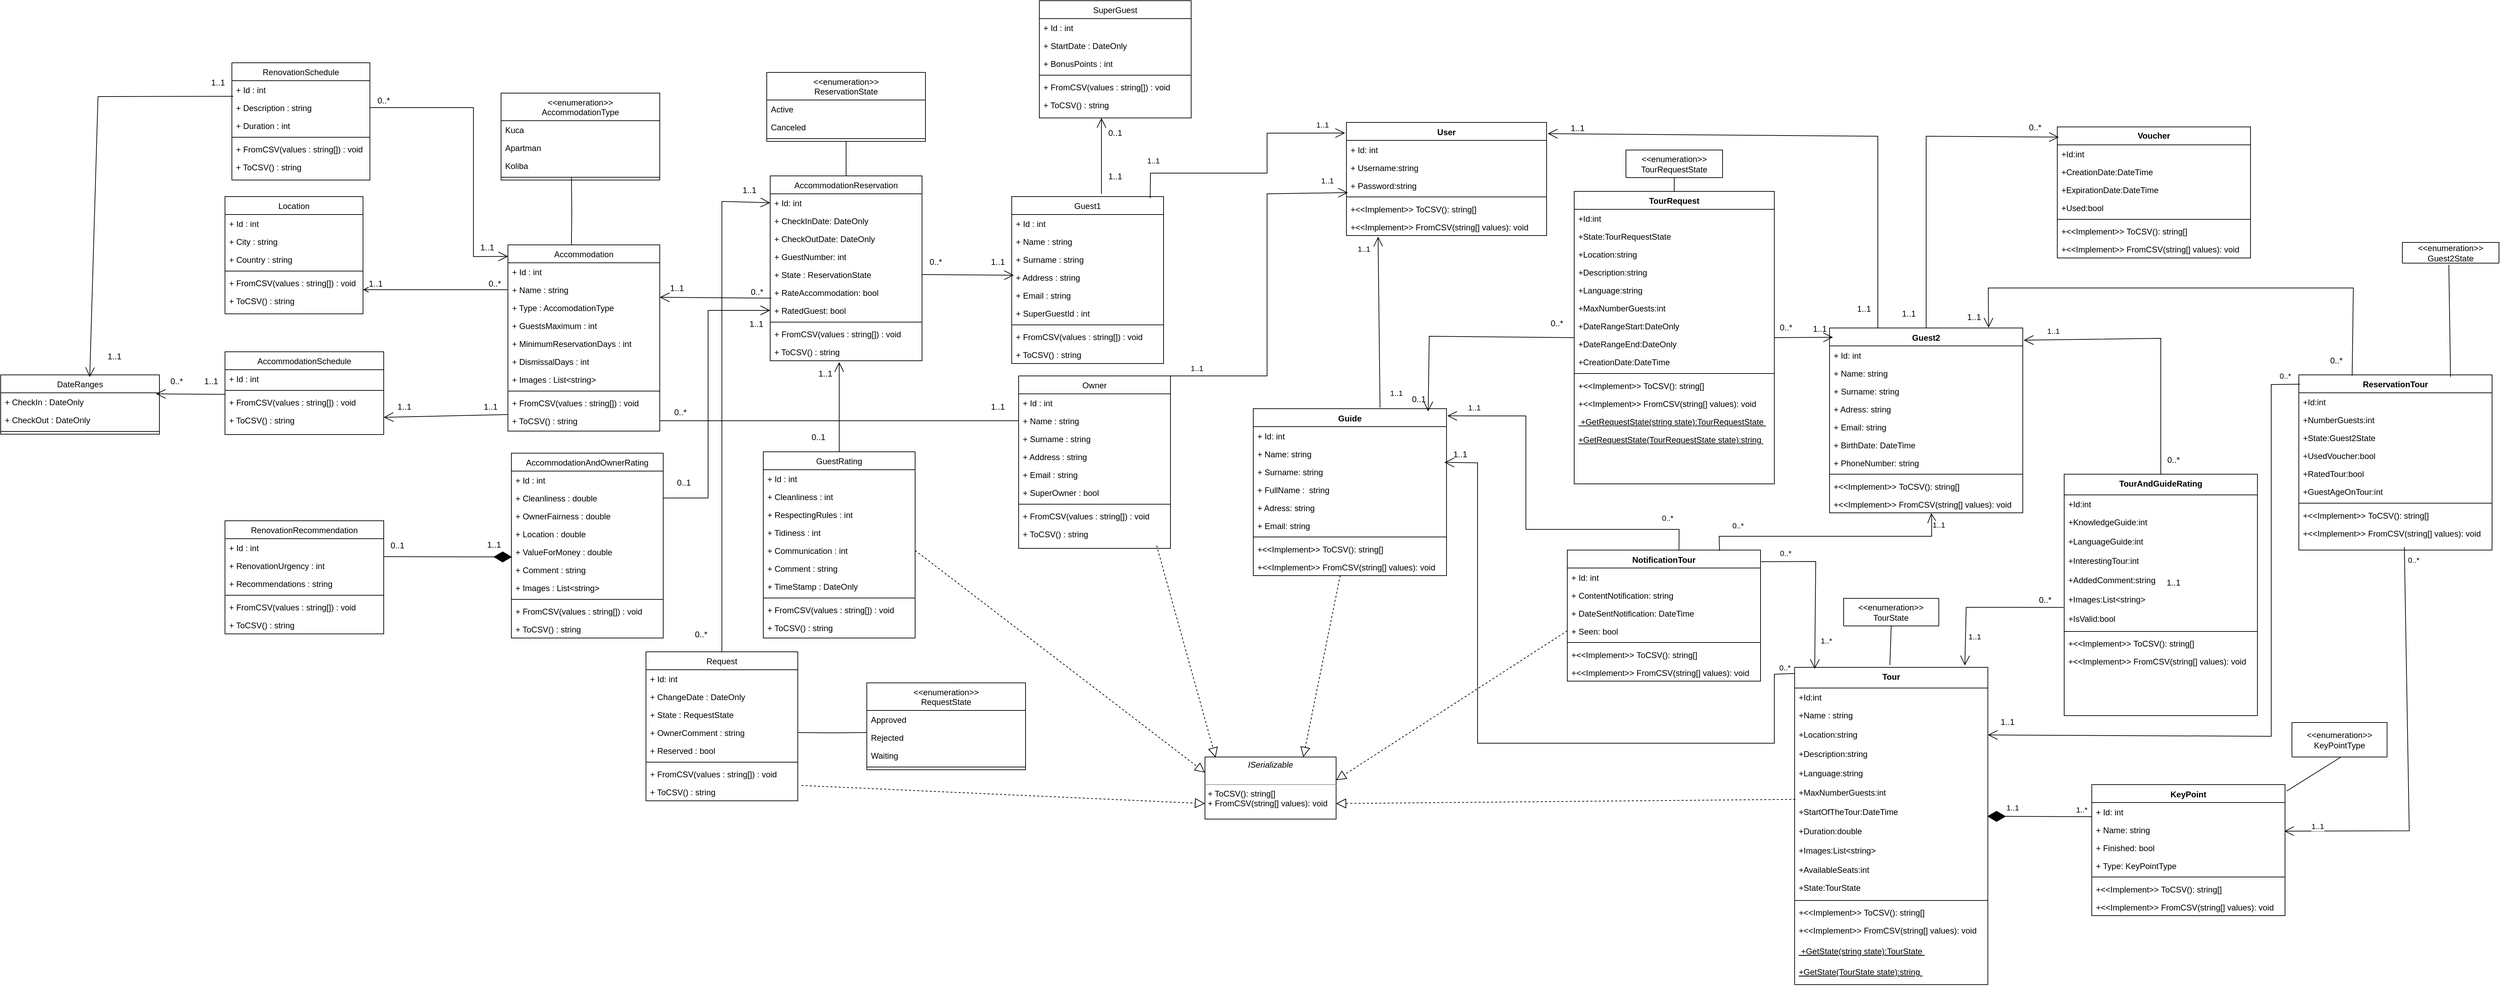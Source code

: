 <mxfile version="21.3.8" type="device">
  <diagram name="Page-1" id="S5oBF_SHKBVZ-R0hcio5">
    <mxGraphModel dx="989" dy="511" grid="1" gridSize="10" guides="1" tooltips="1" connect="1" arrows="1" fold="1" page="1" pageScale="1" pageWidth="4681" pageHeight="3300" math="0" shadow="0">
      <root>
        <mxCell id="0" />
        <mxCell id="1" parent="0" />
        <mxCell id="q-JimnCEgB8Lu71b-h2X-606" value="TourRequest" style="swimlane;fontStyle=1;align=center;verticalAlign=top;childLayout=stackLayout;horizontal=1;startSize=26;horizontalStack=0;resizeParent=1;resizeLast=0;collapsible=1;marginBottom=0;rounded=0;shadow=0;strokeWidth=1;labelBackgroundColor=none;" parent="1" vertex="1">
          <mxGeometry x="2505" y="306.5" width="290" height="424" as="geometry">
            <mxRectangle x="495" y="798" width="280" height="26" as="alternateBounds" />
          </mxGeometry>
        </mxCell>
        <mxCell id="q-JimnCEgB8Lu71b-h2X-607" value="+Id:int" style="text;align=left;verticalAlign=top;spacingLeft=4;spacingRight=4;overflow=hidden;rotatable=0;points=[[0,0.5],[1,0.5]];portConstraint=eastwest;labelBackgroundColor=none;" parent="q-JimnCEgB8Lu71b-h2X-606" vertex="1">
          <mxGeometry y="26" width="290" height="26" as="geometry" />
        </mxCell>
        <mxCell id="q-JimnCEgB8Lu71b-h2X-610" value="+State:TourRequestState" style="text;align=left;verticalAlign=top;spacingLeft=4;spacingRight=4;overflow=hidden;rotatable=0;points=[[0,0.5],[1,0.5]];portConstraint=eastwest;labelBackgroundColor=none;" parent="q-JimnCEgB8Lu71b-h2X-606" vertex="1">
          <mxGeometry y="52" width="290" height="26" as="geometry" />
        </mxCell>
        <mxCell id="q-JimnCEgB8Lu71b-h2X-611" value="+Location:string" style="text;align=left;verticalAlign=top;spacingLeft=4;spacingRight=4;overflow=hidden;rotatable=0;points=[[0,0.5],[1,0.5]];portConstraint=eastwest;labelBackgroundColor=none;" parent="q-JimnCEgB8Lu71b-h2X-606" vertex="1">
          <mxGeometry y="78" width="290" height="26" as="geometry" />
        </mxCell>
        <mxCell id="q-JimnCEgB8Lu71b-h2X-612" value="+Description:string" style="text;align=left;verticalAlign=top;spacingLeft=4;spacingRight=4;overflow=hidden;rotatable=0;points=[[0,0.5],[1,0.5]];portConstraint=eastwest;labelBackgroundColor=none;" parent="q-JimnCEgB8Lu71b-h2X-606" vertex="1">
          <mxGeometry y="104" width="290" height="26" as="geometry" />
        </mxCell>
        <mxCell id="q-JimnCEgB8Lu71b-h2X-613" value="+Language:string" style="text;align=left;verticalAlign=top;spacingLeft=4;spacingRight=4;overflow=hidden;rotatable=0;points=[[0,0.5],[1,0.5]];portConstraint=eastwest;labelBackgroundColor=none;" parent="q-JimnCEgB8Lu71b-h2X-606" vertex="1">
          <mxGeometry y="130" width="290" height="26" as="geometry" />
        </mxCell>
        <mxCell id="q-JimnCEgB8Lu71b-h2X-614" value="+MaxNumberGuests:int" style="text;align=left;verticalAlign=top;spacingLeft=4;spacingRight=4;overflow=hidden;rotatable=0;points=[[0,0.5],[1,0.5]];portConstraint=eastwest;labelBackgroundColor=none;" parent="q-JimnCEgB8Lu71b-h2X-606" vertex="1">
          <mxGeometry y="156" width="290" height="26" as="geometry" />
        </mxCell>
        <mxCell id="q-JimnCEgB8Lu71b-h2X-615" value="+DateRangeStart:DateOnly" style="text;align=left;verticalAlign=top;spacingLeft=4;spacingRight=4;overflow=hidden;rotatable=0;points=[[0,0.5],[1,0.5]];portConstraint=eastwest;labelBackgroundColor=none;" parent="q-JimnCEgB8Lu71b-h2X-606" vertex="1">
          <mxGeometry y="182" width="290" height="26" as="geometry" />
        </mxCell>
        <mxCell id="q-JimnCEgB8Lu71b-h2X-616" value="+DateRangeEnd:DateOnly" style="text;align=left;verticalAlign=top;spacingLeft=4;spacingRight=4;overflow=hidden;rotatable=0;points=[[0,0.5],[1,0.5]];portConstraint=eastwest;labelBackgroundColor=none;" parent="q-JimnCEgB8Lu71b-h2X-606" vertex="1">
          <mxGeometry y="208" width="290" height="26" as="geometry" />
        </mxCell>
        <mxCell id="q-JimnCEgB8Lu71b-h2X-617" value="+CreationDate:DateTime" style="text;align=left;verticalAlign=top;spacingLeft=4;spacingRight=4;overflow=hidden;rotatable=0;points=[[0,0.5],[1,0.5]];portConstraint=eastwest;labelBackgroundColor=none;" parent="q-JimnCEgB8Lu71b-h2X-606" vertex="1">
          <mxGeometry y="234" width="290" height="26" as="geometry" />
        </mxCell>
        <mxCell id="q-JimnCEgB8Lu71b-h2X-618" value="" style="line;html=1;strokeWidth=1;align=left;verticalAlign=middle;spacingTop=-1;spacingLeft=3;spacingRight=3;rotatable=0;labelPosition=right;points=[];portConstraint=eastwest;labelBackgroundColor=none;" parent="q-JimnCEgB8Lu71b-h2X-606" vertex="1">
          <mxGeometry y="260" width="290" height="8" as="geometry" />
        </mxCell>
        <mxCell id="q-JimnCEgB8Lu71b-h2X-619" value="+&amp;lt;&amp;lt;Implement&amp;gt;&amp;gt;&amp;nbsp;ToCSV(): string[]" style="text;strokeColor=none;fillColor=none;align=left;verticalAlign=top;spacingLeft=4;spacingRight=4;overflow=hidden;rotatable=0;points=[[0,0.5],[1,0.5]];portConstraint=eastwest;whiteSpace=wrap;html=1;" parent="q-JimnCEgB8Lu71b-h2X-606" vertex="1">
          <mxGeometry y="268" width="290" height="26" as="geometry" />
        </mxCell>
        <mxCell id="q-JimnCEgB8Lu71b-h2X-620" value="+&amp;lt;&amp;lt;Implement&amp;gt;&amp;gt;&amp;nbsp;FromCSV(string[] values): void" style="text;strokeColor=none;fillColor=none;align=left;verticalAlign=top;spacingLeft=4;spacingRight=4;overflow=hidden;rotatable=0;points=[[0,0.5],[1,0.5]];portConstraint=eastwest;whiteSpace=wrap;html=1;" parent="q-JimnCEgB8Lu71b-h2X-606" vertex="1">
          <mxGeometry y="294" width="290" height="26" as="geometry" />
        </mxCell>
        <mxCell id="q-JimnCEgB8Lu71b-h2X-621" value="&lt;u&gt;&amp;nbsp;+GetRequestState(string state):TourRequestState&amp;nbsp;&lt;/u&gt;" style="text;strokeColor=none;fillColor=none;align=left;verticalAlign=top;spacingLeft=4;spacingRight=4;overflow=hidden;rotatable=0;points=[[0,0.5],[1,0.5]];portConstraint=eastwest;whiteSpace=wrap;html=1;" parent="q-JimnCEgB8Lu71b-h2X-606" vertex="1">
          <mxGeometry y="320" width="290" height="26" as="geometry" />
        </mxCell>
        <mxCell id="q-JimnCEgB8Lu71b-h2X-622" value="&lt;u&gt;+GetRequestState(TourRequestState state):string&amp;nbsp;&lt;/u&gt;" style="text;strokeColor=none;fillColor=none;align=left;verticalAlign=top;spacingLeft=4;spacingRight=4;overflow=hidden;rotatable=0;points=[[0,0.5],[1,0.5]];portConstraint=eastwest;whiteSpace=wrap;html=1;" parent="q-JimnCEgB8Lu71b-h2X-606" vertex="1">
          <mxGeometry y="346" width="290" height="26" as="geometry" />
        </mxCell>
        <mxCell id="q-JimnCEgB8Lu71b-h2X-623" value="ReservationTour" style="swimlane;fontStyle=1;align=center;verticalAlign=top;childLayout=stackLayout;horizontal=1;startSize=26;horizontalStack=0;resizeParent=1;resizeLast=0;collapsible=1;marginBottom=0;rounded=0;shadow=0;strokeWidth=1;labelBackgroundColor=none;" parent="1" vertex="1">
          <mxGeometry x="3555" y="572.5" width="280" height="254" as="geometry">
            <mxRectangle x="1600" y="866" width="280" height="26" as="alternateBounds" />
          </mxGeometry>
        </mxCell>
        <mxCell id="q-JimnCEgB8Lu71b-h2X-624" value="+Id:int" style="text;align=left;verticalAlign=top;spacingLeft=4;spacingRight=4;overflow=hidden;rotatable=0;points=[[0,0.5],[1,0.5]];portConstraint=eastwest;labelBackgroundColor=none;" parent="q-JimnCEgB8Lu71b-h2X-623" vertex="1">
          <mxGeometry y="26" width="280" height="26" as="geometry" />
        </mxCell>
        <mxCell id="q-JimnCEgB8Lu71b-h2X-626" value="+NumberGuests:int" style="text;align=left;verticalAlign=top;spacingLeft=4;spacingRight=4;overflow=hidden;rotatable=0;points=[[0,0.5],[1,0.5]];portConstraint=eastwest;labelBackgroundColor=none;" parent="q-JimnCEgB8Lu71b-h2X-623" vertex="1">
          <mxGeometry y="52" width="280" height="26" as="geometry" />
        </mxCell>
        <mxCell id="q-JimnCEgB8Lu71b-h2X-628" value="+State:Guest2State" style="text;align=left;verticalAlign=top;spacingLeft=4;spacingRight=4;overflow=hidden;rotatable=0;points=[[0,0.5],[1,0.5]];portConstraint=eastwest;labelBackgroundColor=none;" parent="q-JimnCEgB8Lu71b-h2X-623" vertex="1">
          <mxGeometry y="78" width="280" height="26" as="geometry" />
        </mxCell>
        <mxCell id="q-JimnCEgB8Lu71b-h2X-630" value="+UsedVoucher:bool" style="text;align=left;verticalAlign=top;spacingLeft=4;spacingRight=4;overflow=hidden;rotatable=0;points=[[0,0.5],[1,0.5]];portConstraint=eastwest;labelBackgroundColor=none;" parent="q-JimnCEgB8Lu71b-h2X-623" vertex="1">
          <mxGeometry y="104" width="280" height="26" as="geometry" />
        </mxCell>
        <mxCell id="q-JimnCEgB8Lu71b-h2X-631" value="+RatedTour:bool" style="text;align=left;verticalAlign=top;spacingLeft=4;spacingRight=4;overflow=hidden;rotatable=0;points=[[0,0.5],[1,0.5]];portConstraint=eastwest;labelBackgroundColor=none;" parent="q-JimnCEgB8Lu71b-h2X-623" vertex="1">
          <mxGeometry y="130" width="280" height="26" as="geometry" />
        </mxCell>
        <mxCell id="q-JimnCEgB8Lu71b-h2X-632" value="+GuestAgeOnTour:int" style="text;align=left;verticalAlign=top;spacingLeft=4;spacingRight=4;overflow=hidden;rotatable=0;points=[[0,0.5],[1,0.5]];portConstraint=eastwest;labelBackgroundColor=none;" parent="q-JimnCEgB8Lu71b-h2X-623" vertex="1">
          <mxGeometry y="156" width="280" height="26" as="geometry" />
        </mxCell>
        <mxCell id="q-JimnCEgB8Lu71b-h2X-633" value="" style="line;html=1;strokeWidth=1;align=left;verticalAlign=middle;spacingTop=-1;spacingLeft=3;spacingRight=3;rotatable=0;labelPosition=right;points=[];portConstraint=eastwest;labelBackgroundColor=none;" parent="q-JimnCEgB8Lu71b-h2X-623" vertex="1">
          <mxGeometry y="182" width="280" height="8" as="geometry" />
        </mxCell>
        <mxCell id="q-JimnCEgB8Lu71b-h2X-634" value="+&amp;lt;&amp;lt;Implement&amp;gt;&amp;gt;&amp;nbsp;ToCSV(): string[]" style="text;strokeColor=none;fillColor=none;align=left;verticalAlign=top;spacingLeft=4;spacingRight=4;overflow=hidden;rotatable=0;points=[[0,0.5],[1,0.5]];portConstraint=eastwest;whiteSpace=wrap;html=1;" parent="q-JimnCEgB8Lu71b-h2X-623" vertex="1">
          <mxGeometry y="190" width="280" height="26" as="geometry" />
        </mxCell>
        <mxCell id="q-JimnCEgB8Lu71b-h2X-635" value="+&amp;lt;&amp;lt;Implement&amp;gt;&amp;gt;&amp;nbsp;FromCSV(string[] values): void" style="text;strokeColor=none;fillColor=none;align=left;verticalAlign=top;spacingLeft=4;spacingRight=4;overflow=hidden;rotatable=0;points=[[0,0.5],[1,0.5]];portConstraint=eastwest;whiteSpace=wrap;html=1;" parent="q-JimnCEgB8Lu71b-h2X-623" vertex="1">
          <mxGeometry y="216" width="280" height="30" as="geometry" />
        </mxCell>
        <mxCell id="q-JimnCEgB8Lu71b-h2X-636" value="&lt;b&gt;Voucher&lt;/b&gt;" style="swimlane;fontStyle=0;childLayout=stackLayout;horizontal=1;startSize=26;fillColor=none;horizontalStack=0;resizeParent=1;resizeParentMax=0;resizeLast=0;collapsible=1;marginBottom=0;whiteSpace=wrap;html=1;labelBackgroundColor=none;" parent="1" vertex="1">
          <mxGeometry x="3205" y="213" width="280" height="190" as="geometry">
            <mxRectangle x="1250" y="506.5" width="280" height="30" as="alternateBounds" />
          </mxGeometry>
        </mxCell>
        <mxCell id="q-JimnCEgB8Lu71b-h2X-637" value="+Id:int" style="text;strokeColor=none;fillColor=none;align=left;verticalAlign=top;spacingLeft=4;spacingRight=4;overflow=hidden;rotatable=0;points=[[0,0.5],[1,0.5]];portConstraint=eastwest;whiteSpace=wrap;html=1;labelBackgroundColor=none;" parent="q-JimnCEgB8Lu71b-h2X-636" vertex="1">
          <mxGeometry y="26" width="280" height="26" as="geometry" />
        </mxCell>
        <mxCell id="q-JimnCEgB8Lu71b-h2X-638" value="+CreationDate:DateTime" style="text;strokeColor=none;fillColor=none;align=left;verticalAlign=top;spacingLeft=4;spacingRight=4;overflow=hidden;rotatable=0;points=[[0,0.5],[1,0.5]];portConstraint=eastwest;whiteSpace=wrap;html=1;labelBackgroundColor=none;" parent="q-JimnCEgB8Lu71b-h2X-636" vertex="1">
          <mxGeometry y="52" width="280" height="26" as="geometry" />
        </mxCell>
        <mxCell id="q-JimnCEgB8Lu71b-h2X-639" value="+ExpirationDate:DateTime" style="text;strokeColor=none;fillColor=none;align=left;verticalAlign=top;spacingLeft=4;spacingRight=4;overflow=hidden;rotatable=0;points=[[0,0.5],[1,0.5]];portConstraint=eastwest;whiteSpace=wrap;html=1;labelBackgroundColor=none;" parent="q-JimnCEgB8Lu71b-h2X-636" vertex="1">
          <mxGeometry y="78" width="280" height="26" as="geometry" />
        </mxCell>
        <mxCell id="q-JimnCEgB8Lu71b-h2X-640" value="+Used:bool" style="text;strokeColor=none;fillColor=none;align=left;verticalAlign=top;spacingLeft=4;spacingRight=4;overflow=hidden;rotatable=0;points=[[0,0.5],[1,0.5]];portConstraint=eastwest;whiteSpace=wrap;html=1;labelBackgroundColor=none;" parent="q-JimnCEgB8Lu71b-h2X-636" vertex="1">
          <mxGeometry y="104" width="280" height="26" as="geometry" />
        </mxCell>
        <mxCell id="q-JimnCEgB8Lu71b-h2X-641" value="" style="line;strokeWidth=1;fillColor=none;align=left;verticalAlign=middle;spacingTop=-1;spacingLeft=3;spacingRight=3;rotatable=0;labelPosition=right;points=[];portConstraint=eastwest;strokeColor=inherit;" parent="q-JimnCEgB8Lu71b-h2X-636" vertex="1">
          <mxGeometry y="130" width="280" height="8" as="geometry" />
        </mxCell>
        <mxCell id="q-JimnCEgB8Lu71b-h2X-642" value="+&amp;lt;&amp;lt;Implement&amp;gt;&amp;gt;&amp;nbsp;ToCSV(): string[]" style="text;strokeColor=none;fillColor=none;align=left;verticalAlign=top;spacingLeft=4;spacingRight=4;overflow=hidden;rotatable=0;points=[[0,0.5],[1,0.5]];portConstraint=eastwest;whiteSpace=wrap;html=1;labelBackgroundColor=none;" parent="q-JimnCEgB8Lu71b-h2X-636" vertex="1">
          <mxGeometry y="138" width="280" height="26" as="geometry" />
        </mxCell>
        <mxCell id="q-JimnCEgB8Lu71b-h2X-643" value="+&amp;lt;&amp;lt;Implement&amp;gt;&amp;gt;&amp;nbsp;FromCSV(string[] values): void" style="text;strokeColor=none;fillColor=none;align=left;verticalAlign=top;spacingLeft=4;spacingRight=4;overflow=hidden;rotatable=0;points=[[0,0.5],[1,0.5]];portConstraint=eastwest;whiteSpace=wrap;html=1;labelBackgroundColor=none;" parent="q-JimnCEgB8Lu71b-h2X-636" vertex="1">
          <mxGeometry y="164" width="280" height="26" as="geometry" />
        </mxCell>
        <mxCell id="q-JimnCEgB8Lu71b-h2X-644" value="&lt;p style=&quot;margin:0px;margin-top:4px;text-align:center;&quot;&gt;&lt;i&gt;ISerializable&lt;/i&gt;&lt;/p&gt;&lt;p style=&quot;margin:0px;margin-left:4px;&quot;&gt;&lt;br&gt;&lt;/p&gt;&lt;hr size=&quot;1&quot;&gt;&lt;p style=&quot;margin:0px;margin-left:4px;&quot;&gt;+ ToCSV(): string[]&lt;br&gt;+ FromCSV(string[] values): void&lt;/p&gt;" style="verticalAlign=top;align=left;overflow=fill;fontSize=12;fontFamily=Helvetica;html=1;whiteSpace=wrap;" parent="1" vertex="1">
          <mxGeometry x="1970" y="1126.5" width="190" height="90" as="geometry" />
        </mxCell>
        <mxCell id="q-JimnCEgB8Lu71b-h2X-653" value="&amp;lt;&amp;lt;enumeration&amp;gt;&amp;gt;&lt;br&gt;Guest2State" style="swimlane;fontStyle=0;childLayout=stackLayout;horizontal=1;startSize=40;fillColor=none;horizontalStack=0;resizeParent=1;resizeParentMax=0;resizeLast=0;collapsible=1;marginBottom=0;whiteSpace=wrap;html=1;" parent="1" vertex="1" collapsed="1">
          <mxGeometry x="3705" y="380.5" width="140" height="30" as="geometry">
            <mxRectangle x="1750" y="674" width="140" height="170" as="alternateBounds" />
          </mxGeometry>
        </mxCell>
        <mxCell id="q-JimnCEgB8Lu71b-h2X-654" value="InactiveTour" style="text;strokeColor=none;fillColor=none;align=left;verticalAlign=top;spacingLeft=4;spacingRight=4;overflow=hidden;rotatable=0;points=[[0,0.5],[1,0.5]];portConstraint=eastwest;whiteSpace=wrap;html=1;" parent="q-JimnCEgB8Lu71b-h2X-653" vertex="1">
          <mxGeometry y="40" width="140" height="26" as="geometry" />
        </mxCell>
        <mxCell id="q-JimnCEgB8Lu71b-h2X-655" value="ActiveTour" style="text;strokeColor=none;fillColor=none;align=left;verticalAlign=top;spacingLeft=4;spacingRight=4;overflow=hidden;rotatable=0;points=[[0,0.5],[1,0.5]];portConstraint=eastwest;whiteSpace=wrap;html=1;" parent="q-JimnCEgB8Lu71b-h2X-653" vertex="1">
          <mxGeometry y="66" width="140" height="26" as="geometry" />
        </mxCell>
        <mxCell id="q-JimnCEgB8Lu71b-h2X-656" value="Waiting" style="text;strokeColor=none;fillColor=none;align=left;verticalAlign=top;spacingLeft=4;spacingRight=4;overflow=hidden;rotatable=0;points=[[0,0.5],[1,0.5]];portConstraint=eastwest;whiteSpace=wrap;html=1;" parent="q-JimnCEgB8Lu71b-h2X-653" vertex="1">
          <mxGeometry y="92" width="140" height="26" as="geometry" />
        </mxCell>
        <mxCell id="q-JimnCEgB8Lu71b-h2X-657" value="Present" style="text;strokeColor=none;fillColor=none;align=left;verticalAlign=top;spacingLeft=4;spacingRight=4;overflow=hidden;rotatable=0;points=[[0,0.5],[1,0.5]];portConstraint=eastwest;whiteSpace=wrap;html=1;" parent="q-JimnCEgB8Lu71b-h2X-653" vertex="1">
          <mxGeometry y="118" width="140" height="26" as="geometry" />
        </mxCell>
        <mxCell id="q-JimnCEgB8Lu71b-h2X-658" value="NotPresent" style="text;strokeColor=none;fillColor=none;align=left;verticalAlign=top;spacingLeft=4;spacingRight=4;overflow=hidden;rotatable=0;points=[[0,0.5],[1,0.5]];portConstraint=eastwest;whiteSpace=wrap;html=1;" parent="q-JimnCEgB8Lu71b-h2X-653" vertex="1">
          <mxGeometry y="144" width="140" height="26" as="geometry" />
        </mxCell>
        <mxCell id="q-JimnCEgB8Lu71b-h2X-659" value="&amp;lt;&amp;lt;enumeration&amp;gt;&amp;gt;&lt;br&gt;TourRequestState" style="swimlane;fontStyle=0;childLayout=stackLayout;horizontal=1;startSize=40;fillColor=none;horizontalStack=0;resizeParent=1;resizeParentMax=0;resizeLast=0;collapsible=1;marginBottom=0;whiteSpace=wrap;html=1;" parent="1" vertex="1" collapsed="1">
          <mxGeometry x="2580" y="246.5" width="140" height="40" as="geometry">
            <mxRectangle x="565" y="634" width="140" height="118" as="alternateBounds" />
          </mxGeometry>
        </mxCell>
        <mxCell id="q-JimnCEgB8Lu71b-h2X-660" value="Waiting" style="text;strokeColor=none;fillColor=none;align=left;verticalAlign=top;spacingLeft=4;spacingRight=4;overflow=hidden;rotatable=0;points=[[0,0.5],[1,0.5]];portConstraint=eastwest;whiteSpace=wrap;html=1;" parent="q-JimnCEgB8Lu71b-h2X-659" vertex="1">
          <mxGeometry y="40" width="140" height="26" as="geometry" />
        </mxCell>
        <mxCell id="q-JimnCEgB8Lu71b-h2X-661" value="Accepted" style="text;strokeColor=none;fillColor=none;align=left;verticalAlign=top;spacingLeft=4;spacingRight=4;overflow=hidden;rotatable=0;points=[[0,0.5],[1,0.5]];portConstraint=eastwest;whiteSpace=wrap;html=1;" parent="q-JimnCEgB8Lu71b-h2X-659" vertex="1">
          <mxGeometry y="66" width="140" height="26" as="geometry" />
        </mxCell>
        <mxCell id="q-JimnCEgB8Lu71b-h2X-662" value="Invalid" style="text;strokeColor=none;fillColor=none;align=left;verticalAlign=top;spacingLeft=4;spacingRight=4;overflow=hidden;rotatable=0;points=[[0,0.5],[1,0.5]];portConstraint=eastwest;whiteSpace=wrap;html=1;" parent="q-JimnCEgB8Lu71b-h2X-659" vertex="1">
          <mxGeometry y="92" width="140" height="26" as="geometry" />
        </mxCell>
        <mxCell id="q-JimnCEgB8Lu71b-h2X-667" value="Guest2" style="swimlane;fontStyle=1;align=center;verticalAlign=top;childLayout=stackLayout;horizontal=1;startSize=26;horizontalStack=0;resizeParent=1;resizeParentMax=0;resizeLast=0;collapsible=1;marginBottom=0;whiteSpace=wrap;html=1;" parent="1" vertex="1">
          <mxGeometry x="2875" y="504.5" width="280" height="268" as="geometry">
            <mxRectangle x="920" y="798" width="280" height="30" as="alternateBounds" />
          </mxGeometry>
        </mxCell>
        <mxCell id="q-JimnCEgB8Lu71b-h2X-668" value="+ Id: int" style="text;strokeColor=none;fillColor=none;align=left;verticalAlign=top;spacingLeft=4;spacingRight=4;overflow=hidden;rotatable=0;points=[[0,0.5],[1,0.5]];portConstraint=eastwest;whiteSpace=wrap;html=1;" parent="q-JimnCEgB8Lu71b-h2X-667" vertex="1">
          <mxGeometry y="26" width="280" height="26" as="geometry" />
        </mxCell>
        <mxCell id="q-JimnCEgB8Lu71b-h2X-669" value="+ Name: string" style="text;strokeColor=none;fillColor=none;align=left;verticalAlign=top;spacingLeft=4;spacingRight=4;overflow=hidden;rotatable=0;points=[[0,0.5],[1,0.5]];portConstraint=eastwest;whiteSpace=wrap;html=1;" parent="q-JimnCEgB8Lu71b-h2X-667" vertex="1">
          <mxGeometry y="52" width="280" height="26" as="geometry" />
        </mxCell>
        <mxCell id="q-JimnCEgB8Lu71b-h2X-670" value="+ Surname: string" style="text;strokeColor=none;fillColor=none;align=left;verticalAlign=top;spacingLeft=4;spacingRight=4;overflow=hidden;rotatable=0;points=[[0,0.5],[1,0.5]];portConstraint=eastwest;whiteSpace=wrap;html=1;" parent="q-JimnCEgB8Lu71b-h2X-667" vertex="1">
          <mxGeometry y="78" width="280" height="26" as="geometry" />
        </mxCell>
        <mxCell id="q-JimnCEgB8Lu71b-h2X-671" value="+ Adress: string" style="text;strokeColor=none;fillColor=none;align=left;verticalAlign=top;spacingLeft=4;spacingRight=4;overflow=hidden;rotatable=0;points=[[0,0.5],[1,0.5]];portConstraint=eastwest;whiteSpace=wrap;html=1;" parent="q-JimnCEgB8Lu71b-h2X-667" vertex="1">
          <mxGeometry y="104" width="280" height="26" as="geometry" />
        </mxCell>
        <mxCell id="q-JimnCEgB8Lu71b-h2X-672" value="+ Email: string" style="text;strokeColor=none;fillColor=none;align=left;verticalAlign=top;spacingLeft=4;spacingRight=4;overflow=hidden;rotatable=0;points=[[0,0.5],[1,0.5]];portConstraint=eastwest;whiteSpace=wrap;html=1;" parent="q-JimnCEgB8Lu71b-h2X-667" vertex="1">
          <mxGeometry y="130" width="280" height="26" as="geometry" />
        </mxCell>
        <mxCell id="q-JimnCEgB8Lu71b-h2X-675" value="+ BirthDate: DateTime" style="text;strokeColor=none;fillColor=none;align=left;verticalAlign=top;spacingLeft=4;spacingRight=4;overflow=hidden;rotatable=0;points=[[0,0.5],[1,0.5]];portConstraint=eastwest;whiteSpace=wrap;html=1;" parent="q-JimnCEgB8Lu71b-h2X-667" vertex="1">
          <mxGeometry y="156" width="280" height="26" as="geometry" />
        </mxCell>
        <mxCell id="q-JimnCEgB8Lu71b-h2X-676" value="+ PhoneNumber: string" style="text;strokeColor=none;fillColor=none;align=left;verticalAlign=top;spacingLeft=4;spacingRight=4;overflow=hidden;rotatable=0;points=[[0,0.5],[1,0.5]];portConstraint=eastwest;whiteSpace=wrap;html=1;" parent="q-JimnCEgB8Lu71b-h2X-667" vertex="1">
          <mxGeometry y="182" width="280" height="26" as="geometry" />
        </mxCell>
        <mxCell id="q-JimnCEgB8Lu71b-h2X-677" value="" style="line;strokeWidth=1;fillColor=none;align=left;verticalAlign=middle;spacingTop=-1;spacingLeft=3;spacingRight=3;rotatable=0;labelPosition=right;points=[];portConstraint=eastwest;strokeColor=inherit;" parent="q-JimnCEgB8Lu71b-h2X-667" vertex="1">
          <mxGeometry y="208" width="280" height="8" as="geometry" />
        </mxCell>
        <mxCell id="q-JimnCEgB8Lu71b-h2X-678" value="+&amp;lt;&amp;lt;Implement&amp;gt;&amp;gt;&amp;nbsp;ToCSV(): string[]" style="text;strokeColor=none;fillColor=none;align=left;verticalAlign=top;spacingLeft=4;spacingRight=4;overflow=hidden;rotatable=0;points=[[0,0.5],[1,0.5]];portConstraint=eastwest;whiteSpace=wrap;html=1;" parent="q-JimnCEgB8Lu71b-h2X-667" vertex="1">
          <mxGeometry y="216" width="280" height="26" as="geometry" />
        </mxCell>
        <mxCell id="q-JimnCEgB8Lu71b-h2X-679" value="+&amp;lt;&amp;lt;Implement&amp;gt;&amp;gt;&amp;nbsp;FromCSV(string[] values): void" style="text;strokeColor=none;fillColor=none;align=left;verticalAlign=top;spacingLeft=4;spacingRight=4;overflow=hidden;rotatable=0;points=[[0,0.5],[1,0.5]];portConstraint=eastwest;whiteSpace=wrap;html=1;" parent="q-JimnCEgB8Lu71b-h2X-667" vertex="1">
          <mxGeometry y="242" width="280" height="26" as="geometry" />
        </mxCell>
        <mxCell id="q-JimnCEgB8Lu71b-h2X-680" value="Guide" style="swimlane;fontStyle=1;align=center;verticalAlign=top;childLayout=stackLayout;horizontal=1;startSize=26;horizontalStack=0;resizeParent=1;resizeParentMax=0;resizeLast=0;collapsible=1;marginBottom=0;whiteSpace=wrap;html=1;" parent="1" vertex="1">
          <mxGeometry x="2040" y="621.5" width="280" height="242" as="geometry">
            <mxRectangle x="85" y="915" width="280" height="30" as="alternateBounds" />
          </mxGeometry>
        </mxCell>
        <mxCell id="q-JimnCEgB8Lu71b-h2X-681" value="+ Id: int" style="text;strokeColor=none;fillColor=none;align=left;verticalAlign=top;spacingLeft=4;spacingRight=4;overflow=hidden;rotatable=0;points=[[0,0.5],[1,0.5]];portConstraint=eastwest;whiteSpace=wrap;html=1;" parent="q-JimnCEgB8Lu71b-h2X-680" vertex="1">
          <mxGeometry y="26" width="280" height="26" as="geometry" />
        </mxCell>
        <mxCell id="q-JimnCEgB8Lu71b-h2X-682" value="+ Name: string" style="text;strokeColor=none;fillColor=none;align=left;verticalAlign=top;spacingLeft=4;spacingRight=4;overflow=hidden;rotatable=0;points=[[0,0.5],[1,0.5]];portConstraint=eastwest;whiteSpace=wrap;html=1;" parent="q-JimnCEgB8Lu71b-h2X-680" vertex="1">
          <mxGeometry y="52" width="280" height="26" as="geometry" />
        </mxCell>
        <mxCell id="q-JimnCEgB8Lu71b-h2X-683" value="+ Surname: string" style="text;strokeColor=none;fillColor=none;align=left;verticalAlign=top;spacingLeft=4;spacingRight=4;overflow=hidden;rotatable=0;points=[[0,0.5],[1,0.5]];portConstraint=eastwest;whiteSpace=wrap;html=1;" parent="q-JimnCEgB8Lu71b-h2X-680" vertex="1">
          <mxGeometry y="78" width="280" height="26" as="geometry" />
        </mxCell>
        <mxCell id="_YHsfkz__0NLPyngDBoc-27" value="+ FullName :&amp;nbsp; string" style="text;strokeColor=none;fillColor=none;align=left;verticalAlign=top;spacingLeft=4;spacingRight=4;overflow=hidden;rotatable=0;points=[[0,0.5],[1,0.5]];portConstraint=eastwest;whiteSpace=wrap;html=1;" parent="q-JimnCEgB8Lu71b-h2X-680" vertex="1">
          <mxGeometry y="104" width="280" height="26" as="geometry" />
        </mxCell>
        <mxCell id="q-JimnCEgB8Lu71b-h2X-684" value="+ Adress: string" style="text;strokeColor=none;fillColor=none;align=left;verticalAlign=top;spacingLeft=4;spacingRight=4;overflow=hidden;rotatable=0;points=[[0,0.5],[1,0.5]];portConstraint=eastwest;whiteSpace=wrap;html=1;" parent="q-JimnCEgB8Lu71b-h2X-680" vertex="1">
          <mxGeometry y="130" width="280" height="26" as="geometry" />
        </mxCell>
        <mxCell id="q-JimnCEgB8Lu71b-h2X-685" value="+ Email: string" style="text;strokeColor=none;fillColor=none;align=left;verticalAlign=top;spacingLeft=4;spacingRight=4;overflow=hidden;rotatable=0;points=[[0,0.5],[1,0.5]];portConstraint=eastwest;whiteSpace=wrap;html=1;" parent="q-JimnCEgB8Lu71b-h2X-680" vertex="1">
          <mxGeometry y="156" width="280" height="26" as="geometry" />
        </mxCell>
        <mxCell id="q-JimnCEgB8Lu71b-h2X-687" value="" style="line;strokeWidth=1;fillColor=none;align=left;verticalAlign=middle;spacingTop=-1;spacingLeft=3;spacingRight=3;rotatable=0;labelPosition=right;points=[];portConstraint=eastwest;strokeColor=inherit;" parent="q-JimnCEgB8Lu71b-h2X-680" vertex="1">
          <mxGeometry y="182" width="280" height="8" as="geometry" />
        </mxCell>
        <mxCell id="q-JimnCEgB8Lu71b-h2X-688" value="+&amp;lt;&amp;lt;Implement&amp;gt;&amp;gt;&amp;nbsp;ToCSV(): string[]" style="text;strokeColor=none;fillColor=none;align=left;verticalAlign=top;spacingLeft=4;spacingRight=4;overflow=hidden;rotatable=0;points=[[0,0.5],[1,0.5]];portConstraint=eastwest;whiteSpace=wrap;html=1;" parent="q-JimnCEgB8Lu71b-h2X-680" vertex="1">
          <mxGeometry y="190" width="280" height="26" as="geometry" />
        </mxCell>
        <mxCell id="q-JimnCEgB8Lu71b-h2X-689" value="+&amp;lt;&amp;lt;Implement&amp;gt;&amp;gt;&amp;nbsp;FromCSV(string[] values): void" style="text;strokeColor=none;fillColor=none;align=left;verticalAlign=top;spacingLeft=4;spacingRight=4;overflow=hidden;rotatable=0;points=[[0,0.5],[1,0.5]];portConstraint=eastwest;whiteSpace=wrap;html=1;" parent="q-JimnCEgB8Lu71b-h2X-680" vertex="1">
          <mxGeometry y="216" width="280" height="26" as="geometry" />
        </mxCell>
        <mxCell id="q-JimnCEgB8Lu71b-h2X-704" value="" style="endArrow=none;html=1;rounded=0;entryX=0.5;entryY=1;entryDx=0;entryDy=0;exitX=0.5;exitY=0;exitDx=0;exitDy=0;" parent="1" source="q-JimnCEgB8Lu71b-h2X-606" target="q-JimnCEgB8Lu71b-h2X-659" edge="1">
          <mxGeometry relative="1" as="geometry">
            <mxPoint x="2400" y="428.5" as="sourcePoint" />
            <mxPoint x="3290" y="-242" as="targetPoint" />
            <Array as="points" />
          </mxGeometry>
        </mxCell>
        <mxCell id="q-JimnCEgB8Lu71b-h2X-705" value="" style="endArrow=none;html=1;rounded=0;entryX=0.481;entryY=1.078;entryDx=0;entryDy=0;entryPerimeter=0;exitX=0.785;exitY=0.012;exitDx=0;exitDy=0;exitPerimeter=0;" parent="1" source="q-JimnCEgB8Lu71b-h2X-623" target="q-JimnCEgB8Lu71b-h2X-653" edge="1">
          <mxGeometry relative="1" as="geometry">
            <mxPoint x="3755" y="566.5" as="sourcePoint" />
            <mxPoint x="3305" y="-48.88" as="targetPoint" />
            <Array as="points" />
          </mxGeometry>
        </mxCell>
        <mxCell id="q-JimnCEgB8Lu71b-h2X-724" value="" style="endArrow=open;endFill=1;endSize=12;html=1;rounded=0;exitX=0.01;exitY=0.019;exitDx=0;exitDy=0;entryX=0.989;entryY=-0.004;entryDx=0;entryDy=0;exitPerimeter=0;entryPerimeter=0;" parent="1" source="q-JimnCEgB8Lu71b-h2X-586" target="q-JimnCEgB8Lu71b-h2X-683" edge="1">
          <mxGeometry width="160" relative="1" as="geometry">
            <mxPoint x="2885" y="976.5" as="sourcePoint" />
            <mxPoint x="2335" y="688.2" as="targetPoint" />
            <Array as="points">
              <mxPoint x="2795" y="1006.5" />
              <mxPoint x="2795" y="1106.5" />
              <mxPoint x="2365" y="1106.5" />
              <mxPoint x="2365" y="700" />
            </Array>
          </mxGeometry>
        </mxCell>
        <mxCell id="_YHsfkz__0NLPyngDBoc-1" value="0..*" style="edgeLabel;html=1;align=center;verticalAlign=middle;resizable=0;points=[];" parent="q-JimnCEgB8Lu71b-h2X-724" vertex="1" connectable="0">
          <mxGeometry x="0.922" y="-1" relative="1" as="geometry">
            <mxPoint x="453" y="298" as="offset" />
          </mxGeometry>
        </mxCell>
        <mxCell id="q-JimnCEgB8Lu71b-h2X-726" value="1..1" style="text;html=1;strokeColor=none;fillColor=none;align=center;verticalAlign=middle;whiteSpace=wrap;rounded=0;" parent="1" vertex="1">
          <mxGeometry x="2840.54" y="496" width="40" height="19" as="geometry" />
        </mxCell>
        <mxCell id="q-JimnCEgB8Lu71b-h2X-727" value="" style="endArrow=open;endFill=1;endSize=12;html=1;rounded=0;exitX=0.276;exitY=0.004;exitDx=0;exitDy=0;exitPerimeter=0;entryX=0.823;entryY=-0.002;entryDx=0;entryDy=0;entryPerimeter=0;" parent="1" source="q-JimnCEgB8Lu71b-h2X-623" target="q-JimnCEgB8Lu71b-h2X-667" edge="1">
          <mxGeometry width="160" relative="1" as="geometry">
            <mxPoint x="3635" y="566.5" as="sourcePoint" />
            <mxPoint x="3135" y="536.5" as="targetPoint" />
            <Array as="points">
              <mxPoint x="3634" y="446.5" />
              <mxPoint x="3485" y="446.5" />
              <mxPoint x="3105" y="446.5" />
            </Array>
          </mxGeometry>
        </mxCell>
        <mxCell id="q-JimnCEgB8Lu71b-h2X-730" value="" style="endArrow=open;endFill=1;endSize=12;html=1;rounded=0;exitX=0.006;exitY=0.053;exitDx=0;exitDy=0;entryX=1;entryY=0.5;entryDx=0;entryDy=0;exitPerimeter=0;" parent="1" source="q-JimnCEgB8Lu71b-h2X-623" target="q-JimnCEgB8Lu71b-h2X-590" edge="1">
          <mxGeometry width="160" relative="1" as="geometry">
            <mxPoint x="3550" y="587" as="sourcePoint" />
            <mxPoint x="2955" y="786.5" as="targetPoint" />
            <Array as="points">
              <mxPoint x="3515" y="586.5" />
              <mxPoint x="3515" y="1096.5" />
            </Array>
          </mxGeometry>
        </mxCell>
        <mxCell id="_YHsfkz__0NLPyngDBoc-23" value="0..*" style="edgeLabel;html=1;align=center;verticalAlign=middle;resizable=0;points=[];" parent="q-JimnCEgB8Lu71b-h2X-730" vertex="1" connectable="0">
          <mxGeometry x="-0.955" y="1" relative="1" as="geometry">
            <mxPoint y="-13" as="offset" />
          </mxGeometry>
        </mxCell>
        <mxCell id="q-JimnCEgB8Lu71b-h2X-733" value="" style="endArrow=open;endFill=1;endSize=12;html=1;rounded=0;entryX=0.008;entryY=0.078;entryDx=0;entryDy=0;exitX=0.5;exitY=0;exitDx=0;exitDy=0;entryPerimeter=0;" parent="1" source="q-JimnCEgB8Lu71b-h2X-667" target="q-JimnCEgB8Lu71b-h2X-636" edge="1">
          <mxGeometry width="160" relative="1" as="geometry">
            <mxPoint x="3155" y="520" as="sourcePoint" />
            <mxPoint x="3175" y="236.5" as="targetPoint" />
            <Array as="points">
              <mxPoint x="3015" y="226.5" />
            </Array>
          </mxGeometry>
        </mxCell>
        <mxCell id="q-JimnCEgB8Lu71b-h2X-735" value="1..1" style="text;html=1;strokeColor=none;fillColor=none;align=center;verticalAlign=middle;whiteSpace=wrap;rounded=0;" parent="1" vertex="1">
          <mxGeometry x="2970" y="468.5" width="40" height="30" as="geometry" />
        </mxCell>
        <mxCell id="q-JimnCEgB8Lu71b-h2X-736" value="" style="endArrow=open;endFill=1;endSize=12;html=1;rounded=0;entryX=1.005;entryY=0.066;entryDx=0;entryDy=0;exitX=0.5;exitY=0;exitDx=0;exitDy=0;entryPerimeter=0;" parent="1" source="q-JimnCEgB8Lu71b-h2X-709" target="q-JimnCEgB8Lu71b-h2X-667" edge="1">
          <mxGeometry width="160" relative="1" as="geometry">
            <mxPoint x="2775" y="536.5" as="sourcePoint" />
            <mxPoint x="2615" y="536.5" as="targetPoint" />
            <Array as="points">
              <mxPoint x="3355" y="519.5" />
            </Array>
          </mxGeometry>
        </mxCell>
        <mxCell id="_YHsfkz__0NLPyngDBoc-25" value="1..1" style="edgeLabel;html=1;align=center;verticalAlign=middle;resizable=0;points=[];" parent="q-JimnCEgB8Lu71b-h2X-736" vertex="1" connectable="0">
          <mxGeometry x="0.884" y="1" relative="1" as="geometry">
            <mxPoint x="19" y="-14" as="offset" />
          </mxGeometry>
        </mxCell>
        <mxCell id="q-JimnCEgB8Lu71b-h2X-742" value="" style="endArrow=open;endFill=1;endSize=12;html=1;rounded=0;exitX=1;exitY=0.5;exitDx=0;exitDy=0;" parent="1" source="q-JimnCEgB8Lu71b-h2X-606" edge="1">
          <mxGeometry width="160" relative="1" as="geometry">
            <mxPoint x="2485" y="606.5" as="sourcePoint" />
            <mxPoint x="2880" y="518" as="targetPoint" />
            <Array as="points" />
          </mxGeometry>
        </mxCell>
        <mxCell id="q-JimnCEgB8Lu71b-h2X-743" value="0..*" style="text;html=1;strokeColor=none;fillColor=none;align=center;verticalAlign=middle;whiteSpace=wrap;rounded=0;" parent="1" vertex="1">
          <mxGeometry x="3152.5" y="203.5" width="40" height="20" as="geometry" />
        </mxCell>
        <mxCell id="q-JimnCEgB8Lu71b-h2X-744" value="1..1" style="text;html=1;strokeColor=none;fillColor=none;align=center;verticalAlign=middle;whiteSpace=wrap;rounded=0;" parent="1" vertex="1">
          <mxGeometry x="2495" y="206.5" width="30" height="17" as="geometry" />
        </mxCell>
        <mxCell id="q-JimnCEgB8Lu71b-h2X-745" value="" style="endArrow=open;endFill=1;endSize=12;html=1;rounded=0;entryX=0.905;entryY=0.016;entryDx=0;entryDy=0;exitX=0;exitY=0.5;exitDx=0;exitDy=0;entryPerimeter=0;" parent="1" source="q-JimnCEgB8Lu71b-h2X-606" target="q-JimnCEgB8Lu71b-h2X-680" edge="1">
          <mxGeometry width="160" relative="1" as="geometry">
            <mxPoint x="2145" y="566.5" as="sourcePoint" />
            <mxPoint x="2155" y="676.5" as="targetPoint" />
            <Array as="points">
              <mxPoint x="2295" y="516.5" />
            </Array>
          </mxGeometry>
        </mxCell>
        <mxCell id="q-JimnCEgB8Lu71b-h2X-746" value="0..*" style="text;html=1;strokeColor=none;fillColor=none;align=center;verticalAlign=middle;whiteSpace=wrap;rounded=0;" parent="1" vertex="1">
          <mxGeometry x="2465" y="486.5" width="30" height="22" as="geometry" />
        </mxCell>
        <mxCell id="q-JimnCEgB8Lu71b-h2X-747" value="0..1" style="text;html=1;strokeColor=none;fillColor=none;align=center;verticalAlign=middle;whiteSpace=wrap;rounded=0;" parent="1" vertex="1">
          <mxGeometry x="2265" y="598.5" width="30" height="18" as="geometry" />
        </mxCell>
        <mxCell id="q-JimnCEgB8Lu71b-h2X-749" value="1..1" style="text;html=1;strokeColor=none;fillColor=none;align=center;verticalAlign=middle;whiteSpace=wrap;rounded=0;" parent="1" vertex="1">
          <mxGeometry x="2320" y="678" width="40" height="20" as="geometry" />
        </mxCell>
        <mxCell id="q-JimnCEgB8Lu71b-h2X-754" value="User" style="swimlane;fontStyle=1;align=center;verticalAlign=top;childLayout=stackLayout;horizontal=1;startSize=26;horizontalStack=0;resizeParent=1;resizeParentMax=0;resizeLast=0;collapsible=1;marginBottom=0;whiteSpace=wrap;html=1;" parent="1" vertex="1">
          <mxGeometry x="2175" y="206.5" width="290" height="164" as="geometry">
            <mxRectangle x="250" y="506.5" width="230" height="30" as="alternateBounds" />
          </mxGeometry>
        </mxCell>
        <mxCell id="q-JimnCEgB8Lu71b-h2X-755" value="+ Id: int" style="text;strokeColor=none;fillColor=none;align=left;verticalAlign=top;spacingLeft=4;spacingRight=4;overflow=hidden;rotatable=0;points=[[0,0.5],[1,0.5]];portConstraint=eastwest;whiteSpace=wrap;html=1;" parent="q-JimnCEgB8Lu71b-h2X-754" vertex="1">
          <mxGeometry y="26" width="290" height="26" as="geometry" />
        </mxCell>
        <mxCell id="q-JimnCEgB8Lu71b-h2X-756" value="+ Username:string" style="text;strokeColor=none;fillColor=none;align=left;verticalAlign=top;spacingLeft=4;spacingRight=4;overflow=hidden;rotatable=0;points=[[0,0.5],[1,0.5]];portConstraint=eastwest;whiteSpace=wrap;html=1;" parent="q-JimnCEgB8Lu71b-h2X-754" vertex="1">
          <mxGeometry y="52" width="290" height="26" as="geometry" />
        </mxCell>
        <mxCell id="q-JimnCEgB8Lu71b-h2X-757" value="+ Password:string" style="text;strokeColor=none;fillColor=none;align=left;verticalAlign=top;spacingLeft=4;spacingRight=4;overflow=hidden;rotatable=0;points=[[0,0.5],[1,0.5]];portConstraint=eastwest;whiteSpace=wrap;html=1;" parent="q-JimnCEgB8Lu71b-h2X-754" vertex="1">
          <mxGeometry y="78" width="290" height="26" as="geometry" />
        </mxCell>
        <mxCell id="q-JimnCEgB8Lu71b-h2X-758" value="" style="line;strokeWidth=1;fillColor=none;align=left;verticalAlign=middle;spacingTop=-1;spacingLeft=3;spacingRight=3;rotatable=0;labelPosition=right;points=[];portConstraint=eastwest;strokeColor=inherit;" parent="q-JimnCEgB8Lu71b-h2X-754" vertex="1">
          <mxGeometry y="104" width="290" height="8" as="geometry" />
        </mxCell>
        <mxCell id="q-JimnCEgB8Lu71b-h2X-759" value="+&amp;lt;&amp;lt;Implement&amp;gt;&amp;gt;&amp;nbsp;ToCSV(): string[]" style="text;strokeColor=none;fillColor=none;align=left;verticalAlign=top;spacingLeft=4;spacingRight=4;overflow=hidden;rotatable=0;points=[[0,0.5],[1,0.5]];portConstraint=eastwest;whiteSpace=wrap;html=1;" parent="q-JimnCEgB8Lu71b-h2X-754" vertex="1">
          <mxGeometry y="112" width="290" height="26" as="geometry" />
        </mxCell>
        <mxCell id="q-JimnCEgB8Lu71b-h2X-760" value="+&amp;lt;&amp;lt;Implement&amp;gt;&amp;gt;&amp;nbsp;FromCSV(string[] values): void" style="text;strokeColor=none;fillColor=none;align=left;verticalAlign=top;spacingLeft=4;spacingRight=4;overflow=hidden;rotatable=0;points=[[0,0.5],[1,0.5]];portConstraint=eastwest;whiteSpace=wrap;html=1;" parent="q-JimnCEgB8Lu71b-h2X-754" vertex="1">
          <mxGeometry y="138" width="290" height="26" as="geometry" />
        </mxCell>
        <mxCell id="q-JimnCEgB8Lu71b-h2X-761" value="" style="endArrow=open;endFill=1;endSize=12;html=1;rounded=0;entryX=1.006;entryY=0.099;entryDx=0;entryDy=0;exitX=0.25;exitY=0;exitDx=0;exitDy=0;entryPerimeter=0;" parent="1" source="q-JimnCEgB8Lu71b-h2X-667" target="q-JimnCEgB8Lu71b-h2X-754" edge="1">
          <mxGeometry width="160" relative="1" as="geometry">
            <mxPoint x="2495" y="236.5" as="sourcePoint" />
            <mxPoint x="2335" y="236.5" as="targetPoint" />
            <Array as="points">
              <mxPoint x="2945" y="226.5" />
            </Array>
          </mxGeometry>
        </mxCell>
        <mxCell id="q-JimnCEgB8Lu71b-h2X-762" value="" style="endArrow=open;endFill=1;endSize=12;html=1;rounded=0;exitX=0.656;exitY=-0.006;exitDx=0;exitDy=0;exitPerimeter=0;entryX=0.158;entryY=1.066;entryDx=0;entryDy=0;entryPerimeter=0;" parent="1" source="q-JimnCEgB8Lu71b-h2X-680" target="q-JimnCEgB8Lu71b-h2X-760" edge="1">
          <mxGeometry width="160" relative="1" as="geometry">
            <mxPoint x="2068" y="616.5" as="sourcePoint" />
            <mxPoint x="2195" y="246.5" as="targetPoint" />
            <Array as="points" />
          </mxGeometry>
        </mxCell>
        <mxCell id="_YHsfkz__0NLPyngDBoc-24" value="1..1" style="edgeLabel;html=1;align=center;verticalAlign=middle;resizable=0;points=[];" parent="q-JimnCEgB8Lu71b-h2X-762" vertex="1" connectable="0">
          <mxGeometry x="0.905" y="-3" relative="1" as="geometry">
            <mxPoint x="-24" y="6" as="offset" />
          </mxGeometry>
        </mxCell>
        <mxCell id="_YHsfkz__0NLPyngDBoc-195" value="1..1" style="edgeLabel;html=1;align=center;verticalAlign=middle;resizable=0;points=[];" parent="q-JimnCEgB8Lu71b-h2X-762" vertex="1" connectable="0">
          <mxGeometry x="-0.828" y="-2" relative="1" as="geometry">
            <mxPoint x="21" as="offset" />
          </mxGeometry>
        </mxCell>
        <mxCell id="q-JimnCEgB8Lu71b-h2X-645" value="KeyPoint" style="swimlane;fontStyle=1;align=center;verticalAlign=top;childLayout=stackLayout;horizontal=1;startSize=26;horizontalStack=0;resizeParent=1;resizeParentMax=0;resizeLast=0;collapsible=1;marginBottom=0;whiteSpace=wrap;html=1;" parent="1" vertex="1">
          <mxGeometry x="3255" y="1166.5" width="280" height="190" as="geometry">
            <mxRectangle x="1436.42" y="1500" width="280" height="30" as="alternateBounds" />
          </mxGeometry>
        </mxCell>
        <mxCell id="q-JimnCEgB8Lu71b-h2X-646" value="+ Id: int" style="text;strokeColor=none;fillColor=none;align=left;verticalAlign=top;spacingLeft=4;spacingRight=4;overflow=hidden;rotatable=0;points=[[0,0.5],[1,0.5]];portConstraint=eastwest;whiteSpace=wrap;html=1;" parent="q-JimnCEgB8Lu71b-h2X-645" vertex="1">
          <mxGeometry y="26" width="280" height="26" as="geometry" />
        </mxCell>
        <mxCell id="q-JimnCEgB8Lu71b-h2X-647" value="+ Name: string" style="text;strokeColor=none;fillColor=none;align=left;verticalAlign=top;spacingLeft=4;spacingRight=4;overflow=hidden;rotatable=0;points=[[0,0.5],[1,0.5]];portConstraint=eastwest;whiteSpace=wrap;html=1;" parent="q-JimnCEgB8Lu71b-h2X-645" vertex="1">
          <mxGeometry y="52" width="280" height="26" as="geometry" />
        </mxCell>
        <mxCell id="q-JimnCEgB8Lu71b-h2X-648" value="+ Finished: bool" style="text;strokeColor=none;fillColor=none;align=left;verticalAlign=top;spacingLeft=4;spacingRight=4;overflow=hidden;rotatable=0;points=[[0,0.5],[1,0.5]];portConstraint=eastwest;whiteSpace=wrap;html=1;" parent="q-JimnCEgB8Lu71b-h2X-645" vertex="1">
          <mxGeometry y="78" width="280" height="26" as="geometry" />
        </mxCell>
        <mxCell id="q-JimnCEgB8Lu71b-h2X-649" value="+ Type: KeyPointType" style="text;strokeColor=none;fillColor=none;align=left;verticalAlign=top;spacingLeft=4;spacingRight=4;overflow=hidden;rotatable=0;points=[[0,0.5],[1,0.5]];portConstraint=eastwest;whiteSpace=wrap;html=1;" parent="q-JimnCEgB8Lu71b-h2X-645" vertex="1">
          <mxGeometry y="104" width="280" height="26" as="geometry" />
        </mxCell>
        <mxCell id="q-JimnCEgB8Lu71b-h2X-650" value="" style="line;strokeWidth=1;fillColor=none;align=left;verticalAlign=middle;spacingTop=-1;spacingLeft=3;spacingRight=3;rotatable=0;labelPosition=right;points=[];portConstraint=eastwest;strokeColor=inherit;" parent="q-JimnCEgB8Lu71b-h2X-645" vertex="1">
          <mxGeometry y="130" width="280" height="8" as="geometry" />
        </mxCell>
        <mxCell id="q-JimnCEgB8Lu71b-h2X-651" value="+&amp;lt;&amp;lt;Implement&amp;gt;&amp;gt;&amp;nbsp;ToCSV(): string[]" style="text;strokeColor=none;fillColor=none;align=left;verticalAlign=top;spacingLeft=4;spacingRight=4;overflow=hidden;rotatable=0;points=[[0,0.5],[1,0.5]];portConstraint=eastwest;whiteSpace=wrap;html=1;" parent="q-JimnCEgB8Lu71b-h2X-645" vertex="1">
          <mxGeometry y="138" width="280" height="26" as="geometry" />
        </mxCell>
        <mxCell id="q-JimnCEgB8Lu71b-h2X-652" value="+&amp;lt;&amp;lt;Implement&amp;gt;&amp;gt;&amp;nbsp;FromCSV(string[] values): void" style="text;strokeColor=none;fillColor=none;align=left;verticalAlign=top;spacingLeft=4;spacingRight=4;overflow=hidden;rotatable=0;points=[[0,0.5],[1,0.5]];portConstraint=eastwest;whiteSpace=wrap;html=1;" parent="q-JimnCEgB8Lu71b-h2X-645" vertex="1">
          <mxGeometry y="164" width="280" height="26" as="geometry" />
        </mxCell>
        <mxCell id="q-JimnCEgB8Lu71b-h2X-763" value="1..1" style="text;html=1;strokeColor=none;fillColor=none;align=center;verticalAlign=middle;whiteSpace=wrap;rounded=0;" parent="1" vertex="1">
          <mxGeometry x="2905" y="461.5" width="40" height="30" as="geometry" />
        </mxCell>
        <mxCell id="q-JimnCEgB8Lu71b-h2X-586" value="Tour" style="swimlane;fontStyle=1;align=center;verticalAlign=top;childLayout=stackLayout;horizontal=1;startSize=30;horizontalStack=0;resizeParent=1;resizeLast=0;collapsible=1;marginBottom=0;rounded=0;shadow=0;strokeWidth=1;labelBackgroundColor=none;" parent="1" vertex="1">
          <mxGeometry x="2824.38" y="996.5" width="280" height="460" as="geometry">
            <mxRectangle x="869.38" y="1290" width="280" height="26" as="alternateBounds" />
          </mxGeometry>
        </mxCell>
        <mxCell id="q-JimnCEgB8Lu71b-h2X-587" value="+Id:int" style="text;align=left;verticalAlign=top;spacingLeft=4;spacingRight=4;overflow=hidden;rotatable=0;points=[[0,0.5],[1,0.5]];portConstraint=eastwest;labelBackgroundColor=none;" parent="q-JimnCEgB8Lu71b-h2X-586" vertex="1">
          <mxGeometry y="30" width="280" height="26" as="geometry" />
        </mxCell>
        <mxCell id="q-JimnCEgB8Lu71b-h2X-589" value="+Name : string" style="text;align=left;verticalAlign=top;spacingLeft=4;spacingRight=4;overflow=hidden;rotatable=0;points=[[0,0.5],[1,0.5]];portConstraint=eastwest;rounded=0;shadow=0;html=0;labelBackgroundColor=none;" parent="q-JimnCEgB8Lu71b-h2X-586" vertex="1">
          <mxGeometry y="56" width="280" height="28" as="geometry" />
        </mxCell>
        <mxCell id="q-JimnCEgB8Lu71b-h2X-590" value="+Location:string" style="text;align=left;verticalAlign=top;spacingLeft=4;spacingRight=4;overflow=hidden;rotatable=0;points=[[0,0.5],[1,0.5]];portConstraint=eastwest;rounded=0;shadow=0;html=0;labelBackgroundColor=none;" parent="q-JimnCEgB8Lu71b-h2X-586" vertex="1">
          <mxGeometry y="84" width="280" height="28" as="geometry" />
        </mxCell>
        <mxCell id="q-JimnCEgB8Lu71b-h2X-591" value="+Description:string" style="text;align=left;verticalAlign=top;spacingLeft=4;spacingRight=4;overflow=hidden;rotatable=0;points=[[0,0.5],[1,0.5]];portConstraint=eastwest;rounded=0;shadow=0;html=0;labelBackgroundColor=none;" parent="q-JimnCEgB8Lu71b-h2X-586" vertex="1">
          <mxGeometry y="112" width="280" height="28" as="geometry" />
        </mxCell>
        <mxCell id="q-JimnCEgB8Lu71b-h2X-592" value="+Language:string" style="text;align=left;verticalAlign=top;spacingLeft=4;spacingRight=4;overflow=hidden;rotatable=0;points=[[0,0.5],[1,0.5]];portConstraint=eastwest;rounded=0;shadow=0;html=0;labelBackgroundColor=none;" parent="q-JimnCEgB8Lu71b-h2X-586" vertex="1">
          <mxGeometry y="140" width="280" height="28" as="geometry" />
        </mxCell>
        <mxCell id="q-JimnCEgB8Lu71b-h2X-593" value="+MaxNumberGuests:int" style="text;align=left;verticalAlign=top;spacingLeft=4;spacingRight=4;overflow=hidden;rotatable=0;points=[[0,0.5],[1,0.5]];portConstraint=eastwest;rounded=0;shadow=0;html=0;labelBackgroundColor=none;" parent="q-JimnCEgB8Lu71b-h2X-586" vertex="1">
          <mxGeometry y="168" width="280" height="28" as="geometry" />
        </mxCell>
        <mxCell id="q-JimnCEgB8Lu71b-h2X-595" value="+StartOfTheTour:DateTime" style="text;align=left;verticalAlign=top;spacingLeft=4;spacingRight=4;overflow=hidden;rotatable=0;points=[[0,0.5],[1,0.5]];portConstraint=eastwest;rounded=0;shadow=0;html=0;labelBackgroundColor=none;" parent="q-JimnCEgB8Lu71b-h2X-586" vertex="1">
          <mxGeometry y="196" width="280" height="28" as="geometry" />
        </mxCell>
        <mxCell id="q-JimnCEgB8Lu71b-h2X-596" value="+Duration:double" style="text;align=left;verticalAlign=top;spacingLeft=4;spacingRight=4;overflow=hidden;rotatable=0;points=[[0,0.5],[1,0.5]];portConstraint=eastwest;rounded=0;shadow=0;html=0;labelBackgroundColor=none;" parent="q-JimnCEgB8Lu71b-h2X-586" vertex="1">
          <mxGeometry y="224" width="280" height="28" as="geometry" />
        </mxCell>
        <mxCell id="q-JimnCEgB8Lu71b-h2X-597" value="+Images:List&lt;string&gt;" style="text;align=left;verticalAlign=top;spacingLeft=4;spacingRight=4;overflow=hidden;rotatable=0;points=[[0,0.5],[1,0.5]];portConstraint=eastwest;rounded=0;shadow=0;html=0;labelBackgroundColor=none;" parent="q-JimnCEgB8Lu71b-h2X-586" vertex="1">
          <mxGeometry y="252" width="280" height="28" as="geometry" />
        </mxCell>
        <mxCell id="q-JimnCEgB8Lu71b-h2X-598" value="+AvailableSeats:int" style="text;align=left;verticalAlign=top;spacingLeft=4;spacingRight=4;overflow=hidden;rotatable=0;points=[[0,0.5],[1,0.5]];portConstraint=eastwest;rounded=0;shadow=0;html=0;labelBackgroundColor=none;" parent="q-JimnCEgB8Lu71b-h2X-586" vertex="1">
          <mxGeometry y="280" width="280" height="26" as="geometry" />
        </mxCell>
        <mxCell id="q-JimnCEgB8Lu71b-h2X-599" value="+State:TourState" style="text;align=left;verticalAlign=top;spacingLeft=4;spacingRight=4;overflow=hidden;rotatable=0;points=[[0,0.5],[1,0.5]];portConstraint=eastwest;rounded=0;shadow=0;html=0;labelBackgroundColor=none;" parent="q-JimnCEgB8Lu71b-h2X-586" vertex="1">
          <mxGeometry y="306" width="280" height="28" as="geometry" />
        </mxCell>
        <mxCell id="q-JimnCEgB8Lu71b-h2X-601" value="" style="line;html=1;strokeWidth=1;align=left;verticalAlign=middle;spacingTop=-1;spacingLeft=3;spacingRight=3;rotatable=0;labelPosition=right;points=[];portConstraint=eastwest;labelBackgroundColor=none;" parent="q-JimnCEgB8Lu71b-h2X-586" vertex="1">
          <mxGeometry y="334" width="280" height="8" as="geometry" />
        </mxCell>
        <mxCell id="q-JimnCEgB8Lu71b-h2X-602" value="+&lt;&lt;Implement&gt;&gt; ToCSV(): string[]" style="text;align=left;verticalAlign=top;spacingLeft=4;spacingRight=4;overflow=hidden;rotatable=0;points=[[0,0.5],[1,0.5]];portConstraint=eastwest;labelBackgroundColor=none;" parent="q-JimnCEgB8Lu71b-h2X-586" vertex="1">
          <mxGeometry y="342" width="280" height="26" as="geometry" />
        </mxCell>
        <mxCell id="q-JimnCEgB8Lu71b-h2X-603" value="+&lt;&lt;Implement&gt;&gt; FromCSV(string[] values): void" style="text;align=left;verticalAlign=top;spacingLeft=4;spacingRight=4;overflow=hidden;rotatable=0;points=[[0,0.5],[1,0.5]];portConstraint=eastwest;labelBackgroundColor=none;" parent="q-JimnCEgB8Lu71b-h2X-586" vertex="1">
          <mxGeometry y="368" width="280" height="30" as="geometry" />
        </mxCell>
        <mxCell id="q-JimnCEgB8Lu71b-h2X-604" value=" +GetState(string state):TourState " style="text;align=left;verticalAlign=top;spacingLeft=4;spacingRight=4;overflow=hidden;rotatable=0;points=[[0,0.5],[1,0.5]];portConstraint=eastwest;labelBackgroundColor=none;fontStyle=4" parent="q-JimnCEgB8Lu71b-h2X-586" vertex="1">
          <mxGeometry y="398" width="280" height="30" as="geometry" />
        </mxCell>
        <mxCell id="q-JimnCEgB8Lu71b-h2X-605" value="+GetState(TourState state):string " style="text;align=left;verticalAlign=top;spacingLeft=4;spacingRight=4;overflow=hidden;rotatable=0;points=[[0,0.5],[1,0.5]];portConstraint=eastwest;labelBackgroundColor=none;fontStyle=4" parent="q-JimnCEgB8Lu71b-h2X-586" vertex="1">
          <mxGeometry y="428" width="280" height="30" as="geometry" />
        </mxCell>
        <mxCell id="q-JimnCEgB8Lu71b-h2X-706" value="" style="endArrow=none;html=1;rounded=0;entryX=0.5;entryY=1;entryDx=0;entryDy=0;exitX=0.493;exitY=-0.007;exitDx=0;exitDy=0;exitPerimeter=0;" parent="1" source="q-JimnCEgB8Lu71b-h2X-586" target="q-JimnCEgB8Lu71b-h2X-699" edge="1">
          <mxGeometry relative="1" as="geometry">
            <mxPoint x="2945" y="496.5" as="sourcePoint" />
            <mxPoint x="3135" y="476.5" as="targetPoint" />
          </mxGeometry>
        </mxCell>
        <mxCell id="q-JimnCEgB8Lu71b-h2X-708" value="" style="endArrow=diamondThin;endFill=1;endSize=24;html=1;rounded=0;exitX=0;exitY=0.789;exitDx=0;exitDy=0;entryX=0.997;entryY=0.713;entryDx=0;entryDy=0;entryPerimeter=0;exitPerimeter=0;" parent="1" source="q-JimnCEgB8Lu71b-h2X-646" target="q-JimnCEgB8Lu71b-h2X-595" edge="1">
          <mxGeometry width="160" relative="1" as="geometry">
            <mxPoint x="3046" y="1736.5" as="sourcePoint" />
            <mxPoint x="3175" y="1466.5" as="targetPoint" />
            <Array as="points" />
          </mxGeometry>
        </mxCell>
        <mxCell id="_YHsfkz__0NLPyngDBoc-2" value="1..1" style="edgeLabel;html=1;align=center;verticalAlign=middle;resizable=0;points=[];" parent="q-JimnCEgB8Lu71b-h2X-708" vertex="1" connectable="0">
          <mxGeometry x="-0.821" relative="1" as="geometry">
            <mxPoint x="-102" y="-13" as="offset" />
          </mxGeometry>
        </mxCell>
        <mxCell id="_YHsfkz__0NLPyngDBoc-3" value="1..*" style="edgeLabel;html=1;align=center;verticalAlign=middle;resizable=0;points=[];" parent="q-JimnCEgB8Lu71b-h2X-708" vertex="1" connectable="0">
          <mxGeometry x="0.726" y="-1" relative="1" as="geometry">
            <mxPoint x="115" y="-9" as="offset" />
          </mxGeometry>
        </mxCell>
        <mxCell id="q-JimnCEgB8Lu71b-h2X-709" value="TourAndGuideRating" style="swimlane;fontStyle=1;align=center;verticalAlign=top;childLayout=stackLayout;horizontal=1;startSize=30;horizontalStack=0;resizeParent=1;resizeLast=0;collapsible=1;marginBottom=0;rounded=0;shadow=0;strokeWidth=1;labelBackgroundColor=none;" parent="1" vertex="1">
          <mxGeometry x="3215.004" y="716.5" width="280" height="350" as="geometry">
            <mxRectangle x="1260.004" y="1190" width="275.692" height="26" as="alternateBounds" />
          </mxGeometry>
        </mxCell>
        <mxCell id="q-JimnCEgB8Lu71b-h2X-710" value="+Id:int" style="text;align=left;verticalAlign=top;spacingLeft=4;spacingRight=4;overflow=hidden;rotatable=0;points=[[0,0.5],[1,0.5]];portConstraint=eastwest;labelBackgroundColor=none;" parent="q-JimnCEgB8Lu71b-h2X-709" vertex="1">
          <mxGeometry y="30" width="280" height="26" as="geometry" />
        </mxCell>
        <mxCell id="q-JimnCEgB8Lu71b-h2X-713" value="+KnowledgeGuide:int" style="text;align=left;verticalAlign=top;spacingLeft=4;spacingRight=4;overflow=hidden;rotatable=0;points=[[0,0.5],[1,0.5]];portConstraint=eastwest;rounded=0;shadow=0;html=0;labelBackgroundColor=none;" parent="q-JimnCEgB8Lu71b-h2X-709" vertex="1">
          <mxGeometry y="56" width="280" height="28" as="geometry" />
        </mxCell>
        <mxCell id="q-JimnCEgB8Lu71b-h2X-714" value="+LanguageGuide:int" style="text;align=left;verticalAlign=top;spacingLeft=4;spacingRight=4;overflow=hidden;rotatable=0;points=[[0,0.5],[1,0.5]];portConstraint=eastwest;rounded=0;shadow=0;html=0;labelBackgroundColor=none;" parent="q-JimnCEgB8Lu71b-h2X-709" vertex="1">
          <mxGeometry y="84" width="280" height="28" as="geometry" />
        </mxCell>
        <mxCell id="q-JimnCEgB8Lu71b-h2X-715" value="+InterestingTour:int" style="text;align=left;verticalAlign=top;spacingLeft=4;spacingRight=4;overflow=hidden;rotatable=0;points=[[0,0.5],[1,0.5]];portConstraint=eastwest;rounded=0;shadow=0;html=0;labelBackgroundColor=none;" parent="q-JimnCEgB8Lu71b-h2X-709" vertex="1">
          <mxGeometry y="112" width="280" height="28" as="geometry" />
        </mxCell>
        <mxCell id="q-JimnCEgB8Lu71b-h2X-716" value="+AddedComment:string" style="text;align=left;verticalAlign=top;spacingLeft=4;spacingRight=4;overflow=hidden;rotatable=0;points=[[0,0.5],[1,0.5]];portConstraint=eastwest;rounded=0;shadow=0;html=0;labelBackgroundColor=none;" parent="q-JimnCEgB8Lu71b-h2X-709" vertex="1">
          <mxGeometry y="140" width="280" height="28" as="geometry" />
        </mxCell>
        <mxCell id="q-JimnCEgB8Lu71b-h2X-717" value="+Images:List&lt;string&gt;" style="text;align=left;verticalAlign=top;spacingLeft=4;spacingRight=4;overflow=hidden;rotatable=0;points=[[0,0.5],[1,0.5]];portConstraint=eastwest;rounded=0;shadow=0;html=0;labelBackgroundColor=none;" parent="q-JimnCEgB8Lu71b-h2X-709" vertex="1">
          <mxGeometry y="168" width="280" height="28" as="geometry" />
        </mxCell>
        <mxCell id="q-JimnCEgB8Lu71b-h2X-718" value="+IsValid:bool" style="text;align=left;verticalAlign=top;spacingLeft=4;spacingRight=4;overflow=hidden;rotatable=0;points=[[0,0.5],[1,0.5]];portConstraint=eastwest;rounded=0;shadow=0;html=0;labelBackgroundColor=none;" parent="q-JimnCEgB8Lu71b-h2X-709" vertex="1">
          <mxGeometry y="196" width="280" height="28" as="geometry" />
        </mxCell>
        <mxCell id="q-JimnCEgB8Lu71b-h2X-719" value="" style="line;html=1;strokeWidth=1;align=left;verticalAlign=middle;spacingTop=-1;spacingLeft=3;spacingRight=3;rotatable=0;labelPosition=right;points=[];portConstraint=eastwest;labelBackgroundColor=none;" parent="q-JimnCEgB8Lu71b-h2X-709" vertex="1">
          <mxGeometry y="224" width="280" height="8" as="geometry" />
        </mxCell>
        <mxCell id="q-JimnCEgB8Lu71b-h2X-720" value="+&lt;&lt;Implement&gt;&gt; ToCSV(): string[]" style="text;align=left;verticalAlign=top;spacingLeft=4;spacingRight=4;overflow=hidden;rotatable=0;points=[[0,0.5],[1,0.5]];portConstraint=eastwest;labelBackgroundColor=none;" parent="q-JimnCEgB8Lu71b-h2X-709" vertex="1">
          <mxGeometry y="232" width="280" height="26" as="geometry" />
        </mxCell>
        <mxCell id="q-JimnCEgB8Lu71b-h2X-721" value="+&lt;&lt;Implement&gt;&gt; FromCSV(string[] values): void" style="text;align=left;verticalAlign=top;spacingLeft=4;spacingRight=4;overflow=hidden;rotatable=0;points=[[0,0.5],[1,0.5]];portConstraint=eastwest;labelBackgroundColor=none;" parent="q-JimnCEgB8Lu71b-h2X-709" vertex="1">
          <mxGeometry y="258" width="280" height="30" as="geometry" />
        </mxCell>
        <mxCell id="q-JimnCEgB8Lu71b-h2X-731" value="0..*" style="text;html=1;strokeColor=none;fillColor=none;align=center;verticalAlign=middle;whiteSpace=wrap;rounded=0;" parent="1" vertex="1">
          <mxGeometry x="3590" y="543" width="39.385" height="18" as="geometry" />
        </mxCell>
        <mxCell id="q-JimnCEgB8Lu71b-h2X-741" value="0..*" style="text;html=1;strokeColor=none;fillColor=none;align=center;verticalAlign=middle;whiteSpace=wrap;rounded=0;" parent="1" vertex="1">
          <mxGeometry x="2794.997" y="491.5" width="34.462" height="24.5" as="geometry" />
        </mxCell>
        <mxCell id="q-JimnCEgB8Lu71b-h2X-663" value="&amp;lt;&amp;lt;enumeration&amp;gt;&amp;gt;&lt;br&gt;KeyPointType" style="swimlane;fontStyle=0;childLayout=stackLayout;horizontal=1;startSize=50;fillColor=none;horizontalStack=0;resizeParent=1;resizeParentMax=0;resizeLast=0;collapsible=1;marginBottom=0;whiteSpace=wrap;html=1;" parent="1" vertex="1" collapsed="1">
          <mxGeometry x="3544.999" y="1076.5" width="137.846" height="50" as="geometry">
            <mxRectangle x="1349.999" y="1670" width="140" height="128" as="alternateBounds" />
          </mxGeometry>
        </mxCell>
        <mxCell id="q-JimnCEgB8Lu71b-h2X-664" value="First" style="text;strokeColor=none;fillColor=none;align=left;verticalAlign=top;spacingLeft=4;spacingRight=4;overflow=hidden;rotatable=0;points=[[0,0.5],[1,0.5]];portConstraint=eastwest;whiteSpace=wrap;html=1;" parent="q-JimnCEgB8Lu71b-h2X-663" vertex="1">
          <mxGeometry y="50" width="140" height="26" as="geometry" />
        </mxCell>
        <mxCell id="q-JimnCEgB8Lu71b-h2X-665" value="Intermediate" style="text;strokeColor=none;fillColor=none;align=left;verticalAlign=top;spacingLeft=4;spacingRight=4;overflow=hidden;rotatable=0;points=[[0,0.5],[1,0.5]];portConstraint=eastwest;whiteSpace=wrap;html=1;" parent="q-JimnCEgB8Lu71b-h2X-663" vertex="1">
          <mxGeometry y="76" width="140" height="26" as="geometry" />
        </mxCell>
        <mxCell id="q-JimnCEgB8Lu71b-h2X-666" value="Last" style="text;strokeColor=none;fillColor=none;align=left;verticalAlign=top;spacingLeft=4;spacingRight=4;overflow=hidden;rotatable=0;points=[[0,0.5],[1,0.5]];portConstraint=eastwest;whiteSpace=wrap;html=1;" parent="q-JimnCEgB8Lu71b-h2X-663" vertex="1">
          <mxGeometry y="102" width="140" height="26" as="geometry" />
        </mxCell>
        <mxCell id="q-JimnCEgB8Lu71b-h2X-707" value="" style="endArrow=none;html=1;rounded=0;exitX=1.008;exitY=0.05;exitDx=0;exitDy=0;entryX=0.516;entryY=1;entryDx=0;entryDy=0;entryPerimeter=0;exitPerimeter=0;" parent="1" source="q-JimnCEgB8Lu71b-h2X-645" target="q-JimnCEgB8Lu71b-h2X-663" edge="1">
          <mxGeometry relative="1" as="geometry">
            <mxPoint x="3173.465" y="1311.5" as="sourcePoint" />
            <mxPoint x="3356.08" y="1196.5" as="targetPoint" />
            <Array as="points" />
          </mxGeometry>
        </mxCell>
        <mxCell id="q-JimnCEgB8Lu71b-h2X-699" value="&amp;lt;&amp;lt;enumeration&amp;gt;&amp;gt;&lt;br&gt;TourState" style="swimlane;fontStyle=0;childLayout=stackLayout;horizontal=1;startSize=40;fillColor=none;horizontalStack=0;resizeParent=1;resizeParentMax=0;resizeLast=0;collapsible=1;marginBottom=0;whiteSpace=wrap;html=1;" parent="1" vertex="1" collapsed="1">
          <mxGeometry x="2895.457" y="896.5" width="137.846" height="40" as="geometry">
            <mxRectangle x="940.457" y="1190" width="140" height="144" as="alternateBounds" />
          </mxGeometry>
        </mxCell>
        <mxCell id="q-JimnCEgB8Lu71b-h2X-700" value="Inactive" style="text;strokeColor=none;fillColor=none;align=left;verticalAlign=top;spacingLeft=4;spacingRight=4;overflow=hidden;rotatable=0;points=[[0,0.5],[1,0.5]];portConstraint=eastwest;whiteSpace=wrap;html=1;" parent="q-JimnCEgB8Lu71b-h2X-699" vertex="1">
          <mxGeometry y="40" width="140" height="26" as="geometry" />
        </mxCell>
        <mxCell id="q-JimnCEgB8Lu71b-h2X-701" value="Active" style="text;strokeColor=none;fillColor=none;align=left;verticalAlign=top;spacingLeft=4;spacingRight=4;overflow=hidden;rotatable=0;points=[[0,0.5],[1,0.5]];portConstraint=eastwest;whiteSpace=wrap;html=1;" parent="q-JimnCEgB8Lu71b-h2X-699" vertex="1">
          <mxGeometry y="66" width="140" height="26" as="geometry" />
        </mxCell>
        <mxCell id="q-JimnCEgB8Lu71b-h2X-702" value="Finished" style="text;strokeColor=none;fillColor=none;align=left;verticalAlign=top;spacingLeft=4;spacingRight=4;overflow=hidden;rotatable=0;points=[[0,0.5],[1,0.5]];portConstraint=eastwest;whiteSpace=wrap;html=1;" parent="q-JimnCEgB8Lu71b-h2X-699" vertex="1">
          <mxGeometry y="92" width="140" height="26" as="geometry" />
        </mxCell>
        <mxCell id="q-JimnCEgB8Lu71b-h2X-703" value="Cancelled" style="text;strokeColor=none;fillColor=none;align=left;verticalAlign=top;spacingLeft=4;spacingRight=4;overflow=hidden;rotatable=0;points=[[0,0.5],[1,0.5]];portConstraint=eastwest;whiteSpace=wrap;html=1;" parent="q-JimnCEgB8Lu71b-h2X-699" vertex="1">
          <mxGeometry y="118" width="140" height="26" as="geometry" />
        </mxCell>
        <mxCell id="q-JimnCEgB8Lu71b-h2X-753" value="1..1" style="text;html=1;strokeColor=none;fillColor=none;align=center;verticalAlign=middle;whiteSpace=wrap;rounded=0;" parent="1" vertex="1">
          <mxGeometry x="3064.992" y="478.5" width="39.385" height="20" as="geometry" />
        </mxCell>
        <mxCell id="bO2co_WmpKJWhF7x6I0H-6" value="0..*" style="text;html=1;strokeColor=none;fillColor=none;align=center;verticalAlign=middle;whiteSpace=wrap;rounded=0;" parent="1" vertex="1">
          <mxGeometry x="3170" y="886.5" width="35" height="24.5" as="geometry" />
        </mxCell>
        <mxCell id="bO2co_WmpKJWhF7x6I0H-11" value="1..1" style="text;html=1;strokeColor=none;fillColor=none;align=center;verticalAlign=middle;whiteSpace=wrap;rounded=0;" parent="1" vertex="1">
          <mxGeometry x="3112.5" y="1066.5" width="40" height="18" as="geometry" />
        </mxCell>
        <mxCell id="bO2co_WmpKJWhF7x6I0H-12" value="0..*" style="text;html=1;strokeColor=none;fillColor=none;align=center;verticalAlign=middle;whiteSpace=wrap;rounded=0;" parent="1" vertex="1">
          <mxGeometry x="3356.42" y="684" width="35" height="24.5" as="geometry" />
        </mxCell>
        <mxCell id="bO2co_WmpKJWhF7x6I0H-13" value="1..1" style="text;html=1;strokeColor=none;fillColor=none;align=center;verticalAlign=middle;whiteSpace=wrap;rounded=0;" parent="1" vertex="1">
          <mxGeometry x="3356.42" y="862" width="35" height="24.5" as="geometry" />
        </mxCell>
        <mxCell id="J-kP-sCgBBUiAvnzwSTB-1" value="NotificationTour" style="swimlane;fontStyle=1;align=center;verticalAlign=top;childLayout=stackLayout;horizontal=1;startSize=26;horizontalStack=0;resizeParent=1;resizeParentMax=0;resizeLast=0;collapsible=1;marginBottom=0;whiteSpace=wrap;html=1;" parent="1" vertex="1">
          <mxGeometry x="2495" y="826.5" width="280" height="190" as="geometry">
            <mxRectangle x="630" y="1120" width="230" height="30" as="alternateBounds" />
          </mxGeometry>
        </mxCell>
        <mxCell id="J-kP-sCgBBUiAvnzwSTB-2" value="+ Id: int" style="text;strokeColor=none;fillColor=none;align=left;verticalAlign=top;spacingLeft=4;spacingRight=4;overflow=hidden;rotatable=0;points=[[0,0.5],[1,0.5]];portConstraint=eastwest;whiteSpace=wrap;html=1;" parent="J-kP-sCgBBUiAvnzwSTB-1" vertex="1">
          <mxGeometry y="26" width="280" height="26" as="geometry" />
        </mxCell>
        <mxCell id="J-kP-sCgBBUiAvnzwSTB-5" value="+ ContentNotification: string" style="text;strokeColor=none;fillColor=none;align=left;verticalAlign=top;spacingLeft=4;spacingRight=4;overflow=hidden;rotatable=0;points=[[0,0.5],[1,0.5]];portConstraint=eastwest;whiteSpace=wrap;html=1;" parent="J-kP-sCgBBUiAvnzwSTB-1" vertex="1">
          <mxGeometry y="52" width="280" height="26" as="geometry" />
        </mxCell>
        <mxCell id="J-kP-sCgBBUiAvnzwSTB-6" value="+ DateSentNotification: DateTime" style="text;strokeColor=none;fillColor=none;align=left;verticalAlign=top;spacingLeft=4;spacingRight=4;overflow=hidden;rotatable=0;points=[[0,0.5],[1,0.5]];portConstraint=eastwest;whiteSpace=wrap;html=1;" parent="J-kP-sCgBBUiAvnzwSTB-1" vertex="1">
          <mxGeometry y="78" width="280" height="26" as="geometry" />
        </mxCell>
        <mxCell id="J-kP-sCgBBUiAvnzwSTB-7" value="+ Seen: bool" style="text;strokeColor=none;fillColor=none;align=left;verticalAlign=top;spacingLeft=4;spacingRight=4;overflow=hidden;rotatable=0;points=[[0,0.5],[1,0.5]];portConstraint=eastwest;whiteSpace=wrap;html=1;" parent="J-kP-sCgBBUiAvnzwSTB-1" vertex="1">
          <mxGeometry y="104" width="280" height="26" as="geometry" />
        </mxCell>
        <mxCell id="J-kP-sCgBBUiAvnzwSTB-3" value="" style="line;strokeWidth=1;fillColor=none;align=left;verticalAlign=middle;spacingTop=-1;spacingLeft=3;spacingRight=3;rotatable=0;labelPosition=right;points=[];portConstraint=eastwest;strokeColor=inherit;" parent="J-kP-sCgBBUiAvnzwSTB-1" vertex="1">
          <mxGeometry y="130" width="280" height="8" as="geometry" />
        </mxCell>
        <mxCell id="J-kP-sCgBBUiAvnzwSTB-4" value="+&amp;lt;&amp;lt;Implement&amp;gt;&amp;gt;&amp;nbsp;ToCSV(): string[]" style="text;strokeColor=none;fillColor=none;align=left;verticalAlign=top;spacingLeft=4;spacingRight=4;overflow=hidden;rotatable=0;points=[[0,0.5],[1,0.5]];portConstraint=eastwest;whiteSpace=wrap;html=1;" parent="J-kP-sCgBBUiAvnzwSTB-1" vertex="1">
          <mxGeometry y="138" width="280" height="26" as="geometry" />
        </mxCell>
        <mxCell id="J-kP-sCgBBUiAvnzwSTB-25" value="+&amp;lt;&amp;lt;Implement&amp;gt;&amp;gt;&amp;nbsp;FromCSV(string[] values): void" style="text;strokeColor=none;fillColor=none;align=left;verticalAlign=top;spacingLeft=4;spacingRight=4;overflow=hidden;rotatable=0;points=[[0,0.5],[1,0.5]];portConstraint=eastwest;whiteSpace=wrap;html=1;" parent="J-kP-sCgBBUiAvnzwSTB-1" vertex="1">
          <mxGeometry y="164" width="280" height="26" as="geometry" />
        </mxCell>
        <mxCell id="J-kP-sCgBBUiAvnzwSTB-27" value="" style="endArrow=open;endFill=1;endSize=12;html=1;rounded=0;entryX=0.526;entryY=1.014;entryDx=0;entryDy=0;exitX=0.788;exitY=0.006;exitDx=0;exitDy=0;exitPerimeter=0;entryPerimeter=0;" parent="1" source="J-kP-sCgBBUiAvnzwSTB-1" target="q-JimnCEgB8Lu71b-h2X-679" edge="1">
          <mxGeometry width="160" relative="1" as="geometry">
            <mxPoint x="2712.84" y="833.25" as="sourcePoint" />
            <mxPoint x="3022.84" y="779.25" as="targetPoint" />
            <Array as="points">
              <mxPoint x="2715" y="806.5" />
              <mxPoint x="3023" y="806.5" />
              <mxPoint x="3022.84" y="778.25" />
            </Array>
          </mxGeometry>
        </mxCell>
        <mxCell id="J-kP-sCgBBUiAvnzwSTB-30" value="0..*" style="edgeLabel;html=1;align=center;verticalAlign=middle;resizable=0;points=[];" parent="J-kP-sCgBBUiAvnzwSTB-27" vertex="1" connectable="0">
          <mxGeometry x="-0.845" relative="1" as="geometry">
            <mxPoint x="20" y="-16" as="offset" />
          </mxGeometry>
        </mxCell>
        <mxCell id="J-kP-sCgBBUiAvnzwSTB-34" value="1..1" style="edgeLabel;html=1;align=center;verticalAlign=middle;resizable=0;points=[];" parent="J-kP-sCgBBUiAvnzwSTB-27" vertex="1" connectable="0">
          <mxGeometry x="0.834" y="3" relative="1" as="geometry">
            <mxPoint x="13" y="-13" as="offset" />
          </mxGeometry>
        </mxCell>
        <mxCell id="J-kP-sCgBBUiAvnzwSTB-32" value="" style="endArrow=open;endFill=1;endSize=12;html=1;rounded=0;exitX=0.578;exitY=0;exitDx=0;exitDy=0;exitPerimeter=0;entryX=1.004;entryY=0.043;entryDx=0;entryDy=0;entryPerimeter=0;" parent="1" source="J-kP-sCgBBUiAvnzwSTB-1" target="q-JimnCEgB8Lu71b-h2X-680" edge="1">
          <mxGeometry width="160" relative="1" as="geometry">
            <mxPoint x="2785" y="686.5" as="sourcePoint" />
            <mxPoint x="2360" y="760" as="targetPoint" />
            <Array as="points">
              <mxPoint x="2657" y="796.5" />
              <mxPoint x="2435" y="796.5" />
              <mxPoint x="2435" y="632" />
            </Array>
          </mxGeometry>
        </mxCell>
        <mxCell id="J-kP-sCgBBUiAvnzwSTB-33" value="1..1" style="edgeLabel;html=1;align=center;verticalAlign=middle;resizable=0;points=[];" parent="J-kP-sCgBBUiAvnzwSTB-32" vertex="1" connectable="0">
          <mxGeometry x="0.897" relative="1" as="geometry">
            <mxPoint x="11" y="-12" as="offset" />
          </mxGeometry>
        </mxCell>
        <mxCell id="J-kP-sCgBBUiAvnzwSTB-35" value="0..*" style="edgeLabel;html=1;align=center;verticalAlign=middle;resizable=0;points=[];" parent="J-kP-sCgBBUiAvnzwSTB-32" vertex="1" connectable="0">
          <mxGeometry x="-0.927" y="-1" relative="1" as="geometry">
            <mxPoint x="-18" y="-27" as="offset" />
          </mxGeometry>
        </mxCell>
        <mxCell id="xcDBQO63yx9ZG5MlVmZU-4" value="" style="endArrow=open;endFill=1;endSize=12;html=1;rounded=0;entryX=0.104;entryY=0.005;entryDx=0;entryDy=0;exitX=1.003;exitY=0.089;exitDx=0;exitDy=0;exitPerimeter=0;entryPerimeter=0;" parent="1" source="J-kP-sCgBBUiAvnzwSTB-1" target="q-JimnCEgB8Lu71b-h2X-586" edge="1">
          <mxGeometry width="160" relative="1" as="geometry">
            <mxPoint x="2855" y="786.5" as="sourcePoint" />
            <mxPoint x="2855" y="996.5" as="targetPoint" />
            <Array as="points">
              <mxPoint x="2855" y="843" />
            </Array>
          </mxGeometry>
        </mxCell>
        <mxCell id="xcDBQO63yx9ZG5MlVmZU-5" value="0..*" style="edgeLabel;html=1;align=center;verticalAlign=middle;resizable=0;points=[];" parent="xcDBQO63yx9ZG5MlVmZU-4" vertex="1" connectable="0">
          <mxGeometry x="-0.861" relative="1" as="geometry">
            <mxPoint x="18" y="-13" as="offset" />
          </mxGeometry>
        </mxCell>
        <mxCell id="xcDBQO63yx9ZG5MlVmZU-6" value="1..*" style="edgeLabel;html=1;align=center;verticalAlign=middle;resizable=0;points=[];" parent="xcDBQO63yx9ZG5MlVmZU-4" vertex="1" connectable="0">
          <mxGeometry x="0.778" relative="1" as="geometry">
            <mxPoint x="16" y="-15" as="offset" />
          </mxGeometry>
        </mxCell>
        <object label="Accommodation" id="_YHsfkz__0NLPyngDBoc-28">
          <mxCell style="swimlane;fontStyle=0;align=center;verticalAlign=top;childLayout=stackLayout;horizontal=1;startSize=26;horizontalStack=0;resizeParent=1;resizeLast=0;collapsible=1;marginBottom=0;rounded=0;shadow=0;strokeWidth=1;" parent="1" vertex="1">
            <mxGeometry x="960" y="384" width="220" height="270" as="geometry">
              <mxRectangle x="230" y="140" width="160" height="26" as="alternateBounds" />
            </mxGeometry>
          </mxCell>
        </object>
        <mxCell id="_YHsfkz__0NLPyngDBoc-29" value="+ Id : int" style="text;align=left;verticalAlign=top;spacingLeft=4;spacingRight=4;overflow=hidden;rotatable=0;points=[[0,0.5],[1,0.5]];portConstraint=eastwest;" parent="_YHsfkz__0NLPyngDBoc-28" vertex="1">
          <mxGeometry y="26" width="220" height="26" as="geometry" />
        </mxCell>
        <mxCell id="_YHsfkz__0NLPyngDBoc-30" value="+ Name : string" style="text;align=left;verticalAlign=top;spacingLeft=4;spacingRight=4;overflow=hidden;rotatable=0;points=[[0,0.5],[1,0.5]];portConstraint=eastwest;rounded=0;shadow=0;html=0;" parent="_YHsfkz__0NLPyngDBoc-28" vertex="1">
          <mxGeometry y="52" width="220" height="26" as="geometry" />
        </mxCell>
        <mxCell id="_YHsfkz__0NLPyngDBoc-31" value="+ Type : AccomodationType" style="text;align=left;verticalAlign=top;spacingLeft=4;spacingRight=4;overflow=hidden;rotatable=0;points=[[0,0.5],[1,0.5]];portConstraint=eastwest;rounded=0;shadow=0;html=0;" parent="_YHsfkz__0NLPyngDBoc-28" vertex="1">
          <mxGeometry y="78" width="220" height="26" as="geometry" />
        </mxCell>
        <mxCell id="_YHsfkz__0NLPyngDBoc-32" value="+ GuestsMaximum : int " style="text;align=left;verticalAlign=top;spacingLeft=4;spacingRight=4;overflow=hidden;rotatable=0;points=[[0,0.5],[1,0.5]];portConstraint=eastwest;rounded=0;shadow=0;html=0;" parent="_YHsfkz__0NLPyngDBoc-28" vertex="1">
          <mxGeometry y="104" width="220" height="26" as="geometry" />
        </mxCell>
        <mxCell id="_YHsfkz__0NLPyngDBoc-33" value="+ MinimumReservationDays : int " style="text;align=left;verticalAlign=top;spacingLeft=4;spacingRight=4;overflow=hidden;rotatable=0;points=[[0,0.5],[1,0.5]];portConstraint=eastwest;rounded=0;shadow=0;html=0;" parent="_YHsfkz__0NLPyngDBoc-28" vertex="1">
          <mxGeometry y="130" width="220" height="26" as="geometry" />
        </mxCell>
        <mxCell id="_YHsfkz__0NLPyngDBoc-34" value="+ DismissalDays : int" style="text;align=left;verticalAlign=top;spacingLeft=4;spacingRight=4;overflow=hidden;rotatable=0;points=[[0,0.5],[1,0.5]];portConstraint=eastwest;rounded=0;shadow=0;html=0;" parent="_YHsfkz__0NLPyngDBoc-28" vertex="1">
          <mxGeometry y="156" width="220" height="26" as="geometry" />
        </mxCell>
        <mxCell id="_YHsfkz__0NLPyngDBoc-35" value="+ Images : List&lt;string&gt;" style="text;align=left;verticalAlign=top;spacingLeft=4;spacingRight=4;overflow=hidden;rotatable=0;points=[[0,0.5],[1,0.5]];portConstraint=eastwest;rounded=0;shadow=0;html=0;" parent="_YHsfkz__0NLPyngDBoc-28" vertex="1">
          <mxGeometry y="182" width="220" height="26" as="geometry" />
        </mxCell>
        <mxCell id="_YHsfkz__0NLPyngDBoc-36" value="" style="line;html=1;strokeWidth=1;align=left;verticalAlign=middle;spacingTop=-1;spacingLeft=3;spacingRight=3;rotatable=0;labelPosition=right;points=[];portConstraint=eastwest;" parent="_YHsfkz__0NLPyngDBoc-28" vertex="1">
          <mxGeometry y="208" width="220" height="8" as="geometry" />
        </mxCell>
        <mxCell id="_YHsfkz__0NLPyngDBoc-37" value="+ FromCSV(values : string[]) : void" style="text;align=left;verticalAlign=top;spacingLeft=4;spacingRight=4;overflow=hidden;rotatable=0;points=[[0,0.5],[1,0.5]];portConstraint=eastwest;" parent="_YHsfkz__0NLPyngDBoc-28" vertex="1">
          <mxGeometry y="216" width="220" height="26" as="geometry" />
        </mxCell>
        <mxCell id="_YHsfkz__0NLPyngDBoc-38" value="+ ToCSV() : string" style="text;align=left;verticalAlign=top;spacingLeft=4;spacingRight=4;overflow=hidden;rotatable=0;points=[[0,0.5],[1,0.5]];portConstraint=eastwest;" parent="_YHsfkz__0NLPyngDBoc-28" vertex="1">
          <mxGeometry y="242" width="220" height="26" as="geometry" />
        </mxCell>
        <mxCell id="_YHsfkz__0NLPyngDBoc-39" value="Owner" style="swimlane;fontStyle=0;align=center;verticalAlign=top;childLayout=stackLayout;horizontal=1;startSize=26;horizontalStack=0;resizeParent=1;resizeLast=0;collapsible=1;marginBottom=0;rounded=0;shadow=0;strokeWidth=1;" parent="1" vertex="1">
          <mxGeometry x="1700" y="574" width="220" height="250" as="geometry">
            <mxRectangle x="340" y="380" width="170" height="26" as="alternateBounds" />
          </mxGeometry>
        </mxCell>
        <mxCell id="_YHsfkz__0NLPyngDBoc-40" value="+ Id : int" style="text;align=left;verticalAlign=top;spacingLeft=4;spacingRight=4;overflow=hidden;rotatable=0;points=[[0,0.5],[1,0.5]];portConstraint=eastwest;" parent="_YHsfkz__0NLPyngDBoc-39" vertex="1">
          <mxGeometry y="26" width="220" height="26" as="geometry" />
        </mxCell>
        <mxCell id="_YHsfkz__0NLPyngDBoc-41" value="+ Name : string" style="text;align=left;verticalAlign=top;spacingLeft=4;spacingRight=4;overflow=hidden;rotatable=0;points=[[0,0.5],[1,0.5]];portConstraint=eastwest;" parent="_YHsfkz__0NLPyngDBoc-39" vertex="1">
          <mxGeometry y="52" width="220" height="26" as="geometry" />
        </mxCell>
        <mxCell id="_YHsfkz__0NLPyngDBoc-42" value="+ Surname : string" style="text;align=left;verticalAlign=top;spacingLeft=4;spacingRight=4;overflow=hidden;rotatable=0;points=[[0,0.5],[1,0.5]];portConstraint=eastwest;" parent="_YHsfkz__0NLPyngDBoc-39" vertex="1">
          <mxGeometry y="78" width="220" height="26" as="geometry" />
        </mxCell>
        <mxCell id="_YHsfkz__0NLPyngDBoc-43" value="+ Address : string" style="text;align=left;verticalAlign=top;spacingLeft=4;spacingRight=4;overflow=hidden;rotatable=0;points=[[0,0.5],[1,0.5]];portConstraint=eastwest;" parent="_YHsfkz__0NLPyngDBoc-39" vertex="1">
          <mxGeometry y="104" width="220" height="26" as="geometry" />
        </mxCell>
        <mxCell id="_YHsfkz__0NLPyngDBoc-44" value="+ Email : string" style="text;align=left;verticalAlign=top;spacingLeft=4;spacingRight=4;overflow=hidden;rotatable=0;points=[[0,0.5],[1,0.5]];portConstraint=eastwest;" parent="_YHsfkz__0NLPyngDBoc-39" vertex="1">
          <mxGeometry y="130" width="220" height="26" as="geometry" />
        </mxCell>
        <mxCell id="_YHsfkz__0NLPyngDBoc-45" value="+ SuperOwner : bool" style="text;align=left;verticalAlign=top;spacingLeft=4;spacingRight=4;overflow=hidden;rotatable=0;points=[[0,0.5],[1,0.5]];portConstraint=eastwest;" parent="_YHsfkz__0NLPyngDBoc-39" vertex="1">
          <mxGeometry y="156" width="220" height="26" as="geometry" />
        </mxCell>
        <mxCell id="_YHsfkz__0NLPyngDBoc-46" value="" style="line;html=1;strokeWidth=1;align=left;verticalAlign=middle;spacingTop=-1;spacingLeft=3;spacingRight=3;rotatable=0;labelPosition=right;points=[];portConstraint=eastwest;" parent="_YHsfkz__0NLPyngDBoc-39" vertex="1">
          <mxGeometry y="182" width="220" height="8" as="geometry" />
        </mxCell>
        <mxCell id="_YHsfkz__0NLPyngDBoc-47" value="+ FromCSV(values : string[]) : void" style="text;align=left;verticalAlign=top;spacingLeft=4;spacingRight=4;overflow=hidden;rotatable=0;points=[[0,0.5],[1,0.5]];portConstraint=eastwest;" parent="_YHsfkz__0NLPyngDBoc-39" vertex="1">
          <mxGeometry y="190" width="220" height="26" as="geometry" />
        </mxCell>
        <mxCell id="_YHsfkz__0NLPyngDBoc-48" value="+ ToCSV() : string" style="text;align=left;verticalAlign=top;spacingLeft=4;spacingRight=4;overflow=hidden;rotatable=0;points=[[0,0.5],[1,0.5]];portConstraint=eastwest;" parent="_YHsfkz__0NLPyngDBoc-39" vertex="1">
          <mxGeometry y="216" width="220" height="26" as="geometry" />
        </mxCell>
        <mxCell id="_YHsfkz__0NLPyngDBoc-49" value="Location" style="swimlane;fontStyle=0;align=center;verticalAlign=top;childLayout=stackLayout;horizontal=1;startSize=26;horizontalStack=0;resizeParent=1;resizeLast=0;collapsible=1;marginBottom=0;rounded=0;shadow=0;strokeWidth=1;" parent="1" vertex="1">
          <mxGeometry x="550" y="314" width="200" height="170" as="geometry">
            <mxRectangle x="550" y="140" width="160" height="26" as="alternateBounds" />
          </mxGeometry>
        </mxCell>
        <mxCell id="_YHsfkz__0NLPyngDBoc-50" value="+ Id : int" style="text;align=left;verticalAlign=top;spacingLeft=4;spacingRight=4;overflow=hidden;rotatable=0;points=[[0,0.5],[1,0.5]];portConstraint=eastwest;" parent="_YHsfkz__0NLPyngDBoc-49" vertex="1">
          <mxGeometry y="26" width="200" height="26" as="geometry" />
        </mxCell>
        <mxCell id="_YHsfkz__0NLPyngDBoc-51" value="+ City : string" style="text;align=left;verticalAlign=top;spacingLeft=4;spacingRight=4;overflow=hidden;rotatable=0;points=[[0,0.5],[1,0.5]];portConstraint=eastwest;rounded=0;shadow=0;html=0;" parent="_YHsfkz__0NLPyngDBoc-49" vertex="1">
          <mxGeometry y="52" width="200" height="26" as="geometry" />
        </mxCell>
        <mxCell id="_YHsfkz__0NLPyngDBoc-52" value="+ Country : string" style="text;align=left;verticalAlign=top;spacingLeft=4;spacingRight=4;overflow=hidden;rotatable=0;points=[[0,0.5],[1,0.5]];portConstraint=eastwest;rounded=0;shadow=0;html=0;" parent="_YHsfkz__0NLPyngDBoc-49" vertex="1">
          <mxGeometry y="78" width="200" height="26" as="geometry" />
        </mxCell>
        <mxCell id="_YHsfkz__0NLPyngDBoc-53" value="" style="line;html=1;strokeWidth=1;align=left;verticalAlign=middle;spacingTop=-1;spacingLeft=3;spacingRight=3;rotatable=0;labelPosition=right;points=[];portConstraint=eastwest;" parent="_YHsfkz__0NLPyngDBoc-49" vertex="1">
          <mxGeometry y="104" width="200" height="8" as="geometry" />
        </mxCell>
        <mxCell id="_YHsfkz__0NLPyngDBoc-54" value="+ FromCSV(values : string[]) : void" style="text;align=left;verticalAlign=top;spacingLeft=4;spacingRight=4;overflow=hidden;rotatable=0;points=[[0,0.5],[1,0.5]];portConstraint=eastwest;" parent="_YHsfkz__0NLPyngDBoc-49" vertex="1">
          <mxGeometry y="112" width="200" height="26" as="geometry" />
        </mxCell>
        <mxCell id="_YHsfkz__0NLPyngDBoc-55" value="+ ToCSV() : string" style="text;align=left;verticalAlign=top;spacingLeft=4;spacingRight=4;overflow=hidden;rotatable=0;points=[[0,0.5],[1,0.5]];portConstraint=eastwest;" parent="_YHsfkz__0NLPyngDBoc-49" vertex="1">
          <mxGeometry y="138" width="200" height="26" as="geometry" />
        </mxCell>
        <mxCell id="_YHsfkz__0NLPyngDBoc-56" value="" style="endArrow=open;shadow=0;strokeWidth=1;rounded=0;endFill=1;edgeStyle=elbowEdgeStyle;elbow=vertical;exitX=0;exitY=0.5;exitDx=0;exitDy=0;" parent="1" source="_YHsfkz__0NLPyngDBoc-30" target="_YHsfkz__0NLPyngDBoc-49" edge="1">
          <mxGeometry x="0.5" y="41" relative="1" as="geometry">
            <mxPoint x="960" y="204" as="sourcePoint" />
            <mxPoint x="1140" y="296" as="targetPoint" />
            <mxPoint x="-40" y="32" as="offset" />
          </mxGeometry>
        </mxCell>
        <mxCell id="_YHsfkz__0NLPyngDBoc-57" value="0..*" style="resizable=0;align=left;verticalAlign=bottom;labelBackgroundColor=none;fontSize=12;" parent="_YHsfkz__0NLPyngDBoc-56" connectable="0" vertex="1">
          <mxGeometry x="-1" relative="1" as="geometry">
            <mxPoint x="-30" as="offset" />
          </mxGeometry>
        </mxCell>
        <mxCell id="_YHsfkz__0NLPyngDBoc-58" value="1..1" style="resizable=0;align=right;verticalAlign=bottom;labelBackgroundColor=none;fontSize=12;" parent="_YHsfkz__0NLPyngDBoc-56" connectable="0" vertex="1">
          <mxGeometry x="1" relative="1" as="geometry">
            <mxPoint x="30" as="offset" />
          </mxGeometry>
        </mxCell>
        <mxCell id="_YHsfkz__0NLPyngDBoc-59" value="&lt;span style=&quot;font-weight: normal;&quot;&gt;AccommodationReservation&lt;/span&gt;" style="swimlane;fontStyle=1;align=center;verticalAlign=top;childLayout=stackLayout;horizontal=1;startSize=26;horizontalStack=0;resizeParent=1;resizeParentMax=0;resizeLast=0;collapsible=1;marginBottom=0;whiteSpace=wrap;html=1;" parent="1" vertex="1">
          <mxGeometry x="1340" y="284" width="220" height="268" as="geometry" />
        </mxCell>
        <mxCell id="_YHsfkz__0NLPyngDBoc-60" value="+ Id: int" style="text;strokeColor=none;fillColor=none;align=left;verticalAlign=top;spacingLeft=4;spacingRight=4;overflow=hidden;rotatable=0;points=[[0,0.5],[1,0.5]];portConstraint=eastwest;whiteSpace=wrap;html=1;" parent="_YHsfkz__0NLPyngDBoc-59" vertex="1">
          <mxGeometry y="26" width="220" height="26" as="geometry" />
        </mxCell>
        <mxCell id="_YHsfkz__0NLPyngDBoc-61" value="+ CheckInDate: DateOnly" style="text;strokeColor=none;fillColor=none;align=left;verticalAlign=top;spacingLeft=4;spacingRight=4;overflow=hidden;rotatable=0;points=[[0,0.5],[1,0.5]];portConstraint=eastwest;whiteSpace=wrap;html=1;" parent="_YHsfkz__0NLPyngDBoc-59" vertex="1">
          <mxGeometry y="52" width="220" height="26" as="geometry" />
        </mxCell>
        <mxCell id="_YHsfkz__0NLPyngDBoc-62" value="+ CheckOutDate: DateOnly" style="text;strokeColor=none;fillColor=none;align=left;verticalAlign=top;spacingLeft=4;spacingRight=4;overflow=hidden;rotatable=0;points=[[0,0.5],[1,0.5]];portConstraint=eastwest;whiteSpace=wrap;html=1;" parent="_YHsfkz__0NLPyngDBoc-59" vertex="1">
          <mxGeometry y="78" width="220" height="26" as="geometry" />
        </mxCell>
        <mxCell id="_YHsfkz__0NLPyngDBoc-63" value="+ GuestNumber: int" style="text;strokeColor=none;fillColor=none;align=left;verticalAlign=top;spacingLeft=4;spacingRight=4;overflow=hidden;rotatable=0;points=[[0,0.5],[1,0.5]];portConstraint=eastwest;whiteSpace=wrap;html=1;" parent="_YHsfkz__0NLPyngDBoc-59" vertex="1">
          <mxGeometry y="104" width="220" height="26" as="geometry" />
        </mxCell>
        <mxCell id="_YHsfkz__0NLPyngDBoc-64" value="+ State&amp;nbsp;: ReservationState" style="text;strokeColor=none;fillColor=none;align=left;verticalAlign=top;spacingLeft=4;spacingRight=4;overflow=hidden;rotatable=0;points=[[0,0.5],[1,0.5]];portConstraint=eastwest;whiteSpace=wrap;html=1;" parent="_YHsfkz__0NLPyngDBoc-59" vertex="1">
          <mxGeometry y="130" width="220" height="26" as="geometry" />
        </mxCell>
        <mxCell id="_YHsfkz__0NLPyngDBoc-65" value="+ RateAccommodation: bool" style="text;strokeColor=none;fillColor=none;align=left;verticalAlign=top;spacingLeft=4;spacingRight=4;overflow=hidden;rotatable=0;points=[[0,0.5],[1,0.5]];portConstraint=eastwest;whiteSpace=wrap;html=1;" parent="_YHsfkz__0NLPyngDBoc-59" vertex="1">
          <mxGeometry y="156" width="220" height="26" as="geometry" />
        </mxCell>
        <mxCell id="_YHsfkz__0NLPyngDBoc-66" value="+ RatedGuest: bool" style="text;strokeColor=none;fillColor=none;align=left;verticalAlign=top;spacingLeft=4;spacingRight=4;overflow=hidden;rotatable=0;points=[[0,0.5],[1,0.5]];portConstraint=eastwest;whiteSpace=wrap;html=1;" parent="_YHsfkz__0NLPyngDBoc-59" vertex="1">
          <mxGeometry y="182" width="220" height="26" as="geometry" />
        </mxCell>
        <mxCell id="_YHsfkz__0NLPyngDBoc-67" value="" style="line;strokeWidth=1;fillColor=none;align=left;verticalAlign=middle;spacingTop=-1;spacingLeft=3;spacingRight=3;rotatable=0;labelPosition=right;points=[];portConstraint=eastwest;strokeColor=inherit;" parent="_YHsfkz__0NLPyngDBoc-59" vertex="1">
          <mxGeometry y="208" width="220" height="8" as="geometry" />
        </mxCell>
        <mxCell id="_YHsfkz__0NLPyngDBoc-68" value="+ FromCSV(values : string[]) : void" style="text;align=left;verticalAlign=top;spacingLeft=4;spacingRight=4;overflow=hidden;rotatable=0;points=[[0,0.5],[1,0.5]];portConstraint=eastwest;" parent="_YHsfkz__0NLPyngDBoc-59" vertex="1">
          <mxGeometry y="216" width="220" height="26" as="geometry" />
        </mxCell>
        <mxCell id="_YHsfkz__0NLPyngDBoc-69" value="+ ToCSV() : string" style="text;align=left;verticalAlign=top;spacingLeft=4;spacingRight=4;overflow=hidden;rotatable=0;points=[[0,0.5],[1,0.5]];portConstraint=eastwest;" parent="_YHsfkz__0NLPyngDBoc-59" vertex="1">
          <mxGeometry y="242" width="220" height="26" as="geometry" />
        </mxCell>
        <mxCell id="_YHsfkz__0NLPyngDBoc-70" value="Guest1" style="swimlane;fontStyle=0;align=center;verticalAlign=top;childLayout=stackLayout;horizontal=1;startSize=26;horizontalStack=0;resizeParent=1;resizeLast=0;collapsible=1;marginBottom=0;rounded=0;shadow=0;strokeWidth=1;" parent="1" vertex="1">
          <mxGeometry x="1690" y="314" width="220" height="242" as="geometry">
            <mxRectangle x="340" y="380" width="170" height="26" as="alternateBounds" />
          </mxGeometry>
        </mxCell>
        <mxCell id="_YHsfkz__0NLPyngDBoc-71" value="+ Id : int" style="text;align=left;verticalAlign=top;spacingLeft=4;spacingRight=4;overflow=hidden;rotatable=0;points=[[0,0.5],[1,0.5]];portConstraint=eastwest;" parent="_YHsfkz__0NLPyngDBoc-70" vertex="1">
          <mxGeometry y="26" width="220" height="26" as="geometry" />
        </mxCell>
        <mxCell id="_YHsfkz__0NLPyngDBoc-72" value="+ Name : string" style="text;align=left;verticalAlign=top;spacingLeft=4;spacingRight=4;overflow=hidden;rotatable=0;points=[[0,0.5],[1,0.5]];portConstraint=eastwest;" parent="_YHsfkz__0NLPyngDBoc-70" vertex="1">
          <mxGeometry y="52" width="220" height="26" as="geometry" />
        </mxCell>
        <mxCell id="_YHsfkz__0NLPyngDBoc-73" value="+ Surname : string" style="text;align=left;verticalAlign=top;spacingLeft=4;spacingRight=4;overflow=hidden;rotatable=0;points=[[0,0.5],[1,0.5]];portConstraint=eastwest;" parent="_YHsfkz__0NLPyngDBoc-70" vertex="1">
          <mxGeometry y="78" width="220" height="26" as="geometry" />
        </mxCell>
        <mxCell id="_YHsfkz__0NLPyngDBoc-74" value="+ Address : string" style="text;align=left;verticalAlign=top;spacingLeft=4;spacingRight=4;overflow=hidden;rotatable=0;points=[[0,0.5],[1,0.5]];portConstraint=eastwest;" parent="_YHsfkz__0NLPyngDBoc-70" vertex="1">
          <mxGeometry y="104" width="220" height="26" as="geometry" />
        </mxCell>
        <mxCell id="_YHsfkz__0NLPyngDBoc-75" value="+ Email : string" style="text;align=left;verticalAlign=top;spacingLeft=4;spacingRight=4;overflow=hidden;rotatable=0;points=[[0,0.5],[1,0.5]];portConstraint=eastwest;" parent="_YHsfkz__0NLPyngDBoc-70" vertex="1">
          <mxGeometry y="130" width="220" height="26" as="geometry" />
        </mxCell>
        <mxCell id="_YHsfkz__0NLPyngDBoc-76" value="+ SuperGuestId : int" style="text;align=left;verticalAlign=top;spacingLeft=4;spacingRight=4;overflow=hidden;rotatable=0;points=[[0,0.5],[1,0.5]];portConstraint=eastwest;" parent="_YHsfkz__0NLPyngDBoc-70" vertex="1">
          <mxGeometry y="156" width="220" height="26" as="geometry" />
        </mxCell>
        <mxCell id="_YHsfkz__0NLPyngDBoc-77" value="" style="line;html=1;strokeWidth=1;align=left;verticalAlign=middle;spacingTop=-1;spacingLeft=3;spacingRight=3;rotatable=0;labelPosition=right;points=[];portConstraint=eastwest;" parent="_YHsfkz__0NLPyngDBoc-70" vertex="1">
          <mxGeometry y="182" width="220" height="8" as="geometry" />
        </mxCell>
        <mxCell id="_YHsfkz__0NLPyngDBoc-78" value="+ FromCSV(values : string[]) : void" style="text;align=left;verticalAlign=top;spacingLeft=4;spacingRight=4;overflow=hidden;rotatable=0;points=[[0,0.5],[1,0.5]];portConstraint=eastwest;" parent="_YHsfkz__0NLPyngDBoc-70" vertex="1">
          <mxGeometry y="190" width="220" height="26" as="geometry" />
        </mxCell>
        <mxCell id="_YHsfkz__0NLPyngDBoc-79" value="+ ToCSV() : string" style="text;align=left;verticalAlign=top;spacingLeft=4;spacingRight=4;overflow=hidden;rotatable=0;points=[[0,0.5],[1,0.5]];portConstraint=eastwest;" parent="_YHsfkz__0NLPyngDBoc-70" vertex="1">
          <mxGeometry y="216" width="220" height="26" as="geometry" />
        </mxCell>
        <mxCell id="_YHsfkz__0NLPyngDBoc-82" value="0..*" style="resizable=0;align=left;verticalAlign=bottom;labelBackgroundColor=none;fontSize=12;" parent="1" connectable="0" vertex="1">
          <mxGeometry x="1310" y="175" as="geometry">
            <mxPoint y="286" as="offset" />
          </mxGeometry>
        </mxCell>
        <mxCell id="_YHsfkz__0NLPyngDBoc-83" value="1..1" style="text;html=1;strokeColor=none;fillColor=none;align=center;verticalAlign=middle;whiteSpace=wrap;rounded=0;" parent="1" vertex="1">
          <mxGeometry x="1290" y="484" width="60" height="30" as="geometry" />
        </mxCell>
        <mxCell id="_YHsfkz__0NLPyngDBoc-84" value="0..*" style="text;html=1;strokeColor=none;fillColor=none;align=center;verticalAlign=middle;whiteSpace=wrap;rounded=0;" parent="1" vertex="1">
          <mxGeometry x="1550" y="394" width="60" height="30" as="geometry" />
        </mxCell>
        <mxCell id="_YHsfkz__0NLPyngDBoc-85" value="1..1" style="text;html=1;strokeColor=none;fillColor=none;align=center;verticalAlign=middle;whiteSpace=wrap;rounded=0;" parent="1" vertex="1">
          <mxGeometry x="1640" y="394" width="60" height="30" as="geometry" />
        </mxCell>
        <mxCell id="_YHsfkz__0NLPyngDBoc-86" value="0..*" style="text;html=1;strokeColor=none;fillColor=none;align=center;verticalAlign=middle;whiteSpace=wrap;rounded=0;" parent="1" vertex="1">
          <mxGeometry x="1180" y="612" width="60" height="30" as="geometry" />
        </mxCell>
        <mxCell id="_YHsfkz__0NLPyngDBoc-87" value="1..1" style="text;html=1;strokeColor=none;fillColor=none;align=center;verticalAlign=middle;whiteSpace=wrap;rounded=0;" parent="1" vertex="1">
          <mxGeometry x="1640" y="604" width="60" height="30" as="geometry" />
        </mxCell>
        <mxCell id="_YHsfkz__0NLPyngDBoc-88" value="AccommodationSchedule" style="swimlane;fontStyle=0;align=center;verticalAlign=top;childLayout=stackLayout;horizontal=1;startSize=26;horizontalStack=0;resizeParent=1;resizeLast=0;collapsible=1;marginBottom=0;rounded=0;shadow=0;strokeWidth=1;" parent="1" vertex="1">
          <mxGeometry x="550" y="539" width="230" height="120" as="geometry">
            <mxRectangle x="340" y="380" width="170" height="26" as="alternateBounds" />
          </mxGeometry>
        </mxCell>
        <mxCell id="_YHsfkz__0NLPyngDBoc-89" value="+ Id : int" style="text;align=left;verticalAlign=top;spacingLeft=4;spacingRight=4;overflow=hidden;rotatable=0;points=[[0,0.5],[1,0.5]];portConstraint=eastwest;" parent="_YHsfkz__0NLPyngDBoc-88" vertex="1">
          <mxGeometry y="26" width="230" height="26" as="geometry" />
        </mxCell>
        <mxCell id="_YHsfkz__0NLPyngDBoc-90" value="" style="line;html=1;strokeWidth=1;align=left;verticalAlign=middle;spacingTop=-1;spacingLeft=3;spacingRight=3;rotatable=0;labelPosition=right;points=[];portConstraint=eastwest;" parent="_YHsfkz__0NLPyngDBoc-88" vertex="1">
          <mxGeometry y="52" width="230" height="8" as="geometry" />
        </mxCell>
        <mxCell id="_YHsfkz__0NLPyngDBoc-91" value="+ FromCSV(values : string[]) : void" style="text;align=left;verticalAlign=top;spacingLeft=4;spacingRight=4;overflow=hidden;rotatable=0;points=[[0,0.5],[1,0.5]];portConstraint=eastwest;" parent="_YHsfkz__0NLPyngDBoc-88" vertex="1">
          <mxGeometry y="60" width="230" height="26" as="geometry" />
        </mxCell>
        <mxCell id="_YHsfkz__0NLPyngDBoc-92" value="+ ToCSV() : string" style="text;align=left;verticalAlign=top;spacingLeft=4;spacingRight=4;overflow=hidden;rotatable=0;points=[[0,0.5],[1,0.5]];portConstraint=eastwest;" parent="_YHsfkz__0NLPyngDBoc-88" vertex="1">
          <mxGeometry y="86" width="230" height="26" as="geometry" />
        </mxCell>
        <mxCell id="_YHsfkz__0NLPyngDBoc-93" value="1..1" style="text;html=1;strokeColor=none;fillColor=none;align=center;verticalAlign=middle;whiteSpace=wrap;rounded=0;" parent="1" vertex="1">
          <mxGeometry x="780" y="604" width="60" height="30" as="geometry" />
        </mxCell>
        <mxCell id="_YHsfkz__0NLPyngDBoc-94" value="1..1" style="text;html=1;strokeColor=none;fillColor=none;align=center;verticalAlign=middle;whiteSpace=wrap;rounded=0;" parent="1" vertex="1">
          <mxGeometry x="905" y="604" width="60" height="30" as="geometry" />
        </mxCell>
        <object label="AccommodationAndOwnerRating" id="_YHsfkz__0NLPyngDBoc-95">
          <mxCell style="swimlane;fontStyle=0;align=center;verticalAlign=top;childLayout=stackLayout;horizontal=1;startSize=26;horizontalStack=0;resizeParent=1;resizeLast=0;collapsible=1;marginBottom=0;rounded=0;shadow=0;strokeWidth=1;" parent="1" vertex="1">
            <mxGeometry x="965" y="686" width="220" height="268" as="geometry">
              <mxRectangle x="230" y="140" width="160" height="26" as="alternateBounds" />
            </mxGeometry>
          </mxCell>
        </object>
        <mxCell id="_YHsfkz__0NLPyngDBoc-96" value="+ Id : int" style="text;align=left;verticalAlign=top;spacingLeft=4;spacingRight=4;overflow=hidden;rotatable=0;points=[[0,0.5],[1,0.5]];portConstraint=eastwest;" parent="_YHsfkz__0NLPyngDBoc-95" vertex="1">
          <mxGeometry y="26" width="220" height="26" as="geometry" />
        </mxCell>
        <mxCell id="_YHsfkz__0NLPyngDBoc-97" value="+ Cleanliness : double" style="text;align=left;verticalAlign=top;spacingLeft=4;spacingRight=4;overflow=hidden;rotatable=0;points=[[0,0.5],[1,0.5]];portConstraint=eastwest;rounded=0;shadow=0;html=0;" parent="_YHsfkz__0NLPyngDBoc-95" vertex="1">
          <mxGeometry y="52" width="220" height="26" as="geometry" />
        </mxCell>
        <mxCell id="_YHsfkz__0NLPyngDBoc-98" value="+ OwnerFairness : double" style="text;align=left;verticalAlign=top;spacingLeft=4;spacingRight=4;overflow=hidden;rotatable=0;points=[[0,0.5],[1,0.5]];portConstraint=eastwest;rounded=0;shadow=0;html=0;" parent="_YHsfkz__0NLPyngDBoc-95" vertex="1">
          <mxGeometry y="78" width="220" height="26" as="geometry" />
        </mxCell>
        <mxCell id="_YHsfkz__0NLPyngDBoc-99" value="+ Location : double " style="text;align=left;verticalAlign=top;spacingLeft=4;spacingRight=4;overflow=hidden;rotatable=0;points=[[0,0.5],[1,0.5]];portConstraint=eastwest;rounded=0;shadow=0;html=0;" parent="_YHsfkz__0NLPyngDBoc-95" vertex="1">
          <mxGeometry y="104" width="220" height="26" as="geometry" />
        </mxCell>
        <mxCell id="_YHsfkz__0NLPyngDBoc-100" value="+ ValueForMoney : double " style="text;align=left;verticalAlign=top;spacingLeft=4;spacingRight=4;overflow=hidden;rotatable=0;points=[[0,0.5],[1,0.5]];portConstraint=eastwest;rounded=0;shadow=0;html=0;" parent="_YHsfkz__0NLPyngDBoc-95" vertex="1">
          <mxGeometry y="130" width="220" height="26" as="geometry" />
        </mxCell>
        <mxCell id="_YHsfkz__0NLPyngDBoc-101" value="+ Comment : string" style="text;align=left;verticalAlign=top;spacingLeft=4;spacingRight=4;overflow=hidden;rotatable=0;points=[[0,0.5],[1,0.5]];portConstraint=eastwest;rounded=0;shadow=0;html=0;" parent="_YHsfkz__0NLPyngDBoc-95" vertex="1">
          <mxGeometry y="156" width="220" height="26" as="geometry" />
        </mxCell>
        <mxCell id="_YHsfkz__0NLPyngDBoc-102" value="+ Images : List&lt;string&gt;" style="text;align=left;verticalAlign=top;spacingLeft=4;spacingRight=4;overflow=hidden;rotatable=0;points=[[0,0.5],[1,0.5]];portConstraint=eastwest;rounded=0;shadow=0;html=0;" parent="_YHsfkz__0NLPyngDBoc-95" vertex="1">
          <mxGeometry y="182" width="220" height="26" as="geometry" />
        </mxCell>
        <mxCell id="_YHsfkz__0NLPyngDBoc-103" value="" style="line;html=1;strokeWidth=1;align=left;verticalAlign=middle;spacingTop=-1;spacingLeft=3;spacingRight=3;rotatable=0;labelPosition=right;points=[];portConstraint=eastwest;" parent="_YHsfkz__0NLPyngDBoc-95" vertex="1">
          <mxGeometry y="208" width="220" height="8" as="geometry" />
        </mxCell>
        <mxCell id="_YHsfkz__0NLPyngDBoc-104" value="+ FromCSV(values : string[]) : void" style="text;align=left;verticalAlign=top;spacingLeft=4;spacingRight=4;overflow=hidden;rotatable=0;points=[[0,0.5],[1,0.5]];portConstraint=eastwest;" parent="_YHsfkz__0NLPyngDBoc-95" vertex="1">
          <mxGeometry y="216" width="220" height="26" as="geometry" />
        </mxCell>
        <mxCell id="_YHsfkz__0NLPyngDBoc-105" value="+ ToCSV() : string" style="text;align=left;verticalAlign=top;spacingLeft=4;spacingRight=4;overflow=hidden;rotatable=0;points=[[0,0.5],[1,0.5]];portConstraint=eastwest;" parent="_YHsfkz__0NLPyngDBoc-95" vertex="1">
          <mxGeometry y="242" width="220" height="26" as="geometry" />
        </mxCell>
        <mxCell id="_YHsfkz__0NLPyngDBoc-107" value="0..1" style="text;html=1;strokeColor=none;fillColor=none;align=center;verticalAlign=middle;whiteSpace=wrap;rounded=0;" parent="1" vertex="1">
          <mxGeometry x="1185" y="714" width="60" height="30" as="geometry" />
        </mxCell>
        <mxCell id="_YHsfkz__0NLPyngDBoc-108" value="1..1" style="text;html=1;strokeColor=none;fillColor=none;align=center;verticalAlign=middle;whiteSpace=wrap;rounded=0;" parent="1" vertex="1">
          <mxGeometry x="1175" y="431.5" width="60" height="30" as="geometry" />
        </mxCell>
        <object label="GuestRating" id="_YHsfkz__0NLPyngDBoc-109">
          <mxCell style="swimlane;fontStyle=0;align=center;verticalAlign=top;childLayout=stackLayout;horizontal=1;startSize=26;horizontalStack=0;resizeParent=1;resizeLast=0;collapsible=1;marginBottom=0;rounded=0;shadow=0;strokeWidth=1;" parent="1" vertex="1">
            <mxGeometry x="1330" y="684" width="220" height="270" as="geometry">
              <mxRectangle x="730" y="410" width="160" height="26" as="alternateBounds" />
            </mxGeometry>
          </mxCell>
        </object>
        <mxCell id="_YHsfkz__0NLPyngDBoc-110" value="+ Id : int" style="text;align=left;verticalAlign=top;spacingLeft=4;spacingRight=4;overflow=hidden;rotatable=0;points=[[0,0.5],[1,0.5]];portConstraint=eastwest;" parent="_YHsfkz__0NLPyngDBoc-109" vertex="1">
          <mxGeometry y="26" width="220" height="26" as="geometry" />
        </mxCell>
        <mxCell id="_YHsfkz__0NLPyngDBoc-111" value="+ Cleanliness : int" style="text;align=left;verticalAlign=top;spacingLeft=4;spacingRight=4;overflow=hidden;rotatable=0;points=[[0,0.5],[1,0.5]];portConstraint=eastwest;rounded=0;shadow=0;html=0;" parent="_YHsfkz__0NLPyngDBoc-109" vertex="1">
          <mxGeometry y="52" width="220" height="26" as="geometry" />
        </mxCell>
        <mxCell id="_YHsfkz__0NLPyngDBoc-112" value="+ RespectingRules : int" style="text;align=left;verticalAlign=top;spacingLeft=4;spacingRight=4;overflow=hidden;rotatable=0;points=[[0,0.5],[1,0.5]];portConstraint=eastwest;rounded=0;shadow=0;html=0;" parent="_YHsfkz__0NLPyngDBoc-109" vertex="1">
          <mxGeometry y="78" width="220" height="26" as="geometry" />
        </mxCell>
        <mxCell id="_YHsfkz__0NLPyngDBoc-113" value="+ Tidiness : int " style="text;align=left;verticalAlign=top;spacingLeft=4;spacingRight=4;overflow=hidden;rotatable=0;points=[[0,0.5],[1,0.5]];portConstraint=eastwest;rounded=0;shadow=0;html=0;" parent="_YHsfkz__0NLPyngDBoc-109" vertex="1">
          <mxGeometry y="104" width="220" height="26" as="geometry" />
        </mxCell>
        <mxCell id="_YHsfkz__0NLPyngDBoc-114" value="+ Communication : int " style="text;align=left;verticalAlign=top;spacingLeft=4;spacingRight=4;overflow=hidden;rotatable=0;points=[[0,0.5],[1,0.5]];portConstraint=eastwest;rounded=0;shadow=0;html=0;" parent="_YHsfkz__0NLPyngDBoc-109" vertex="1">
          <mxGeometry y="130" width="220" height="26" as="geometry" />
        </mxCell>
        <mxCell id="_YHsfkz__0NLPyngDBoc-115" value="+ Comment : string" style="text;align=left;verticalAlign=top;spacingLeft=4;spacingRight=4;overflow=hidden;rotatable=0;points=[[0,0.5],[1,0.5]];portConstraint=eastwest;rounded=0;shadow=0;html=0;" parent="_YHsfkz__0NLPyngDBoc-109" vertex="1">
          <mxGeometry y="156" width="220" height="26" as="geometry" />
        </mxCell>
        <mxCell id="_YHsfkz__0NLPyngDBoc-116" value="+ TimeStamp : DateOnly" style="text;align=left;verticalAlign=top;spacingLeft=4;spacingRight=4;overflow=hidden;rotatable=0;points=[[0,0.5],[1,0.5]];portConstraint=eastwest;rounded=0;shadow=0;html=0;" parent="_YHsfkz__0NLPyngDBoc-109" vertex="1">
          <mxGeometry y="182" width="220" height="26" as="geometry" />
        </mxCell>
        <mxCell id="_YHsfkz__0NLPyngDBoc-117" value="" style="line;html=1;strokeWidth=1;align=left;verticalAlign=middle;spacingTop=-1;spacingLeft=3;spacingRight=3;rotatable=0;labelPosition=right;points=[];portConstraint=eastwest;" parent="_YHsfkz__0NLPyngDBoc-109" vertex="1">
          <mxGeometry y="208" width="220" height="8" as="geometry" />
        </mxCell>
        <mxCell id="_YHsfkz__0NLPyngDBoc-118" value="+ FromCSV(values : string[]) : void" style="text;align=left;verticalAlign=top;spacingLeft=4;spacingRight=4;overflow=hidden;rotatable=0;points=[[0,0.5],[1,0.5]];portConstraint=eastwest;" parent="_YHsfkz__0NLPyngDBoc-109" vertex="1">
          <mxGeometry y="216" width="220" height="26" as="geometry" />
        </mxCell>
        <mxCell id="_YHsfkz__0NLPyngDBoc-119" value="+ ToCSV() : string" style="text;align=left;verticalAlign=top;spacingLeft=4;spacingRight=4;overflow=hidden;rotatable=0;points=[[0,0.5],[1,0.5]];portConstraint=eastwest;" parent="_YHsfkz__0NLPyngDBoc-109" vertex="1">
          <mxGeometry y="242" width="220" height="26" as="geometry" />
        </mxCell>
        <mxCell id="_YHsfkz__0NLPyngDBoc-120" value="" style="endArrow=open;endFill=1;endSize=12;html=1;rounded=0;entryX=0.5;entryY=0;entryDx=0;entryDy=0;exitX=0.5;exitY=0;exitDx=0;exitDy=0;" parent="1" source="_YHsfkz__0NLPyngDBoc-109" edge="1">
          <mxGeometry width="160" relative="1" as="geometry">
            <mxPoint x="1433" y="514" as="sourcePoint" />
            <mxPoint x="1440" y="554" as="targetPoint" />
          </mxGeometry>
        </mxCell>
        <mxCell id="_YHsfkz__0NLPyngDBoc-121" value="0..1" style="text;html=1;strokeColor=none;fillColor=none;align=center;verticalAlign=middle;whiteSpace=wrap;rounded=0;" parent="1" vertex="1">
          <mxGeometry x="1380" y="648" width="60" height="30" as="geometry" />
        </mxCell>
        <mxCell id="_YHsfkz__0NLPyngDBoc-122" value="1..1" style="text;html=1;strokeColor=none;fillColor=none;align=center;verticalAlign=middle;whiteSpace=wrap;rounded=0;" parent="1" vertex="1">
          <mxGeometry x="1390" y="556" width="60" height="30" as="geometry" />
        </mxCell>
        <mxCell id="_YHsfkz__0NLPyngDBoc-123" value="RenovationRecommendation" style="swimlane;fontStyle=0;align=center;verticalAlign=top;childLayout=stackLayout;horizontal=1;startSize=26;horizontalStack=0;resizeParent=1;resizeLast=0;collapsible=1;marginBottom=0;rounded=0;shadow=0;strokeWidth=1;" parent="1" vertex="1">
          <mxGeometry x="550" y="784" width="230" height="164" as="geometry">
            <mxRectangle x="340" y="380" width="170" height="26" as="alternateBounds" />
          </mxGeometry>
        </mxCell>
        <mxCell id="_YHsfkz__0NLPyngDBoc-124" value="+ Id : int" style="text;align=left;verticalAlign=top;spacingLeft=4;spacingRight=4;overflow=hidden;rotatable=0;points=[[0,0.5],[1,0.5]];portConstraint=eastwest;" parent="_YHsfkz__0NLPyngDBoc-123" vertex="1">
          <mxGeometry y="26" width="230" height="26" as="geometry" />
        </mxCell>
        <mxCell id="_YHsfkz__0NLPyngDBoc-125" value="+ RenovationUrgency : int" style="text;align=left;verticalAlign=top;spacingLeft=4;spacingRight=4;overflow=hidden;rotatable=0;points=[[0,0.5],[1,0.5]];portConstraint=eastwest;" parent="_YHsfkz__0NLPyngDBoc-123" vertex="1">
          <mxGeometry y="52" width="230" height="26" as="geometry" />
        </mxCell>
        <mxCell id="_YHsfkz__0NLPyngDBoc-126" value="+ Recommendations : string" style="text;align=left;verticalAlign=top;spacingLeft=4;spacingRight=4;overflow=hidden;rotatable=0;points=[[0,0.5],[1,0.5]];portConstraint=eastwest;" parent="_YHsfkz__0NLPyngDBoc-123" vertex="1">
          <mxGeometry y="78" width="230" height="26" as="geometry" />
        </mxCell>
        <mxCell id="_YHsfkz__0NLPyngDBoc-127" value="" style="line;html=1;strokeWidth=1;align=left;verticalAlign=middle;spacingTop=-1;spacingLeft=3;spacingRight=3;rotatable=0;labelPosition=right;points=[];portConstraint=eastwest;" parent="_YHsfkz__0NLPyngDBoc-123" vertex="1">
          <mxGeometry y="104" width="230" height="8" as="geometry" />
        </mxCell>
        <mxCell id="_YHsfkz__0NLPyngDBoc-128" value="+ FromCSV(values : string[]) : void" style="text;align=left;verticalAlign=top;spacingLeft=4;spacingRight=4;overflow=hidden;rotatable=0;points=[[0,0.5],[1,0.5]];portConstraint=eastwest;" parent="_YHsfkz__0NLPyngDBoc-123" vertex="1">
          <mxGeometry y="112" width="230" height="26" as="geometry" />
        </mxCell>
        <mxCell id="_YHsfkz__0NLPyngDBoc-129" value="+ ToCSV() : string" style="text;align=left;verticalAlign=top;spacingLeft=4;spacingRight=4;overflow=hidden;rotatable=0;points=[[0,0.5],[1,0.5]];portConstraint=eastwest;" parent="_YHsfkz__0NLPyngDBoc-123" vertex="1">
          <mxGeometry y="138" width="230" height="26" as="geometry" />
        </mxCell>
        <mxCell id="_YHsfkz__0NLPyngDBoc-130" value="1..1" style="text;html=1;strokeColor=none;fillColor=none;align=center;verticalAlign=middle;whiteSpace=wrap;rounded=0;" parent="1" vertex="1">
          <mxGeometry x="910" y="804" width="60" height="30" as="geometry" />
        </mxCell>
        <mxCell id="_YHsfkz__0NLPyngDBoc-131" value="0..1" style="text;html=1;strokeColor=none;fillColor=none;align=center;verticalAlign=middle;whiteSpace=wrap;rounded=0;" parent="1" vertex="1">
          <mxGeometry x="770" y="805" width="60" height="30" as="geometry" />
        </mxCell>
        <mxCell id="_YHsfkz__0NLPyngDBoc-132" value="&lt;span style=&quot;font-weight: normal;&quot;&gt;Request&lt;/span&gt;" style="swimlane;fontStyle=1;align=center;verticalAlign=top;childLayout=stackLayout;horizontal=1;startSize=26;horizontalStack=0;resizeParent=1;resizeParentMax=0;resizeLast=0;collapsible=1;marginBottom=0;whiteSpace=wrap;html=1;" parent="1" vertex="1">
          <mxGeometry x="1160" y="974" width="220" height="216" as="geometry" />
        </mxCell>
        <mxCell id="_YHsfkz__0NLPyngDBoc-133" value="+ Id: int" style="text;strokeColor=none;fillColor=none;align=left;verticalAlign=top;spacingLeft=4;spacingRight=4;overflow=hidden;rotatable=0;points=[[0,0.5],[1,0.5]];portConstraint=eastwest;whiteSpace=wrap;html=1;" parent="_YHsfkz__0NLPyngDBoc-132" vertex="1">
          <mxGeometry y="26" width="220" height="26" as="geometry" />
        </mxCell>
        <mxCell id="_YHsfkz__0NLPyngDBoc-134" value="+ ChangeDate : DateOnly" style="text;strokeColor=none;fillColor=none;align=left;verticalAlign=top;spacingLeft=4;spacingRight=4;overflow=hidden;rotatable=0;points=[[0,0.5],[1,0.5]];portConstraint=eastwest;whiteSpace=wrap;html=1;" parent="_YHsfkz__0NLPyngDBoc-132" vertex="1">
          <mxGeometry y="52" width="220" height="26" as="geometry" />
        </mxCell>
        <mxCell id="_YHsfkz__0NLPyngDBoc-135" value="+ State : RequestState" style="text;strokeColor=none;fillColor=none;align=left;verticalAlign=top;spacingLeft=4;spacingRight=4;overflow=hidden;rotatable=0;points=[[0,0.5],[1,0.5]];portConstraint=eastwest;whiteSpace=wrap;html=1;" parent="_YHsfkz__0NLPyngDBoc-132" vertex="1">
          <mxGeometry y="78" width="220" height="26" as="geometry" />
        </mxCell>
        <mxCell id="_YHsfkz__0NLPyngDBoc-136" value="+ OwnerComment : string" style="text;strokeColor=none;fillColor=none;align=left;verticalAlign=top;spacingLeft=4;spacingRight=4;overflow=hidden;rotatable=0;points=[[0,0.5],[1,0.5]];portConstraint=eastwest;whiteSpace=wrap;html=1;" parent="_YHsfkz__0NLPyngDBoc-132" vertex="1">
          <mxGeometry y="104" width="220" height="26" as="geometry" />
        </mxCell>
        <mxCell id="_YHsfkz__0NLPyngDBoc-137" value="+ Reserved : bool" style="text;strokeColor=none;fillColor=none;align=left;verticalAlign=top;spacingLeft=4;spacingRight=4;overflow=hidden;rotatable=0;points=[[0,0.5],[1,0.5]];portConstraint=eastwest;whiteSpace=wrap;html=1;" parent="_YHsfkz__0NLPyngDBoc-132" vertex="1">
          <mxGeometry y="130" width="220" height="26" as="geometry" />
        </mxCell>
        <mxCell id="_YHsfkz__0NLPyngDBoc-138" value="" style="line;strokeWidth=1;fillColor=none;align=left;verticalAlign=middle;spacingTop=-1;spacingLeft=3;spacingRight=3;rotatable=0;labelPosition=right;points=[];portConstraint=eastwest;strokeColor=inherit;" parent="_YHsfkz__0NLPyngDBoc-132" vertex="1">
          <mxGeometry y="156" width="220" height="8" as="geometry" />
        </mxCell>
        <mxCell id="_YHsfkz__0NLPyngDBoc-139" value="+ FromCSV(values : string[]) : void" style="text;align=left;verticalAlign=top;spacingLeft=4;spacingRight=4;overflow=hidden;rotatable=0;points=[[0,0.5],[1,0.5]];portConstraint=eastwest;" parent="_YHsfkz__0NLPyngDBoc-132" vertex="1">
          <mxGeometry y="164" width="220" height="26" as="geometry" />
        </mxCell>
        <mxCell id="_YHsfkz__0NLPyngDBoc-140" value="+ ToCSV() : string" style="text;align=left;verticalAlign=top;spacingLeft=4;spacingRight=4;overflow=hidden;rotatable=0;points=[[0,0.5],[1,0.5]];portConstraint=eastwest;" parent="_YHsfkz__0NLPyngDBoc-132" vertex="1">
          <mxGeometry y="190" width="220" height="26" as="geometry" />
        </mxCell>
        <mxCell id="_YHsfkz__0NLPyngDBoc-141" value="" style="endArrow=open;endFill=1;endSize=12;html=1;rounded=0;entryX=0;entryY=0.5;entryDx=0;entryDy=0;exitX=0.5;exitY=0;exitDx=0;exitDy=0;" parent="1" source="_YHsfkz__0NLPyngDBoc-132" target="_YHsfkz__0NLPyngDBoc-60" edge="1">
          <mxGeometry width="160" relative="1" as="geometry">
            <mxPoint x="1270" y="794" as="sourcePoint" />
            <mxPoint x="1330" y="321" as="targetPoint" />
            <Array as="points">
              <mxPoint x="1270" y="559" />
              <mxPoint x="1270" y="321" />
            </Array>
          </mxGeometry>
        </mxCell>
        <mxCell id="_YHsfkz__0NLPyngDBoc-143" value="DateRanges" style="swimlane;fontStyle=0;align=center;verticalAlign=top;childLayout=stackLayout;horizontal=1;startSize=26;horizontalStack=0;resizeParent=1;resizeLast=0;collapsible=1;marginBottom=0;rounded=0;shadow=0;strokeWidth=1;" parent="1" vertex="1">
          <mxGeometry x="225" y="572.5" width="230" height="86" as="geometry">
            <mxRectangle x="340" y="380" width="170" height="26" as="alternateBounds" />
          </mxGeometry>
        </mxCell>
        <mxCell id="_YHsfkz__0NLPyngDBoc-144" value="+ CheckIn : DateOnly" style="text;align=left;verticalAlign=top;spacingLeft=4;spacingRight=4;overflow=hidden;rotatable=0;points=[[0,0.5],[1,0.5]];portConstraint=eastwest;" parent="_YHsfkz__0NLPyngDBoc-143" vertex="1">
          <mxGeometry y="26" width="230" height="26" as="geometry" />
        </mxCell>
        <mxCell id="_YHsfkz__0NLPyngDBoc-145" value="+ CheckOut : DateOnly" style="text;align=left;verticalAlign=top;spacingLeft=4;spacingRight=4;overflow=hidden;rotatable=0;points=[[0,0.5],[1,0.5]];portConstraint=eastwest;" parent="_YHsfkz__0NLPyngDBoc-143" vertex="1">
          <mxGeometry y="52" width="230" height="26" as="geometry" />
        </mxCell>
        <mxCell id="_YHsfkz__0NLPyngDBoc-146" value="" style="line;html=1;strokeWidth=1;align=left;verticalAlign=middle;spacingTop=-1;spacingLeft=3;spacingRight=3;rotatable=0;labelPosition=right;points=[];portConstraint=eastwest;" parent="_YHsfkz__0NLPyngDBoc-143" vertex="1">
          <mxGeometry y="78" width="230" height="8" as="geometry" />
        </mxCell>
        <mxCell id="_YHsfkz__0NLPyngDBoc-147" value="1..1" style="text;html=1;strokeColor=none;fillColor=none;align=center;verticalAlign=middle;whiteSpace=wrap;rounded=0;" parent="1" vertex="1">
          <mxGeometry x="500" y="566.5" width="60" height="30" as="geometry" />
        </mxCell>
        <mxCell id="_YHsfkz__0NLPyngDBoc-148" value="SuperGuest" style="swimlane;fontStyle=0;align=center;verticalAlign=top;childLayout=stackLayout;horizontal=1;startSize=26;horizontalStack=0;resizeParent=1;resizeLast=0;collapsible=1;marginBottom=0;rounded=0;shadow=0;strokeWidth=1;" parent="1" vertex="1">
          <mxGeometry x="1730" y="30" width="220" height="170" as="geometry">
            <mxRectangle x="340" y="380" width="170" height="26" as="alternateBounds" />
          </mxGeometry>
        </mxCell>
        <mxCell id="_YHsfkz__0NLPyngDBoc-149" value="+ Id : int" style="text;align=left;verticalAlign=top;spacingLeft=4;spacingRight=4;overflow=hidden;rotatable=0;points=[[0,0.5],[1,0.5]];portConstraint=eastwest;" parent="_YHsfkz__0NLPyngDBoc-148" vertex="1">
          <mxGeometry y="26" width="220" height="26" as="geometry" />
        </mxCell>
        <mxCell id="_YHsfkz__0NLPyngDBoc-150" value="+ StartDate : DateOnly" style="text;align=left;verticalAlign=top;spacingLeft=4;spacingRight=4;overflow=hidden;rotatable=0;points=[[0,0.5],[1,0.5]];portConstraint=eastwest;" parent="_YHsfkz__0NLPyngDBoc-148" vertex="1">
          <mxGeometry y="52" width="220" height="26" as="geometry" />
        </mxCell>
        <mxCell id="_YHsfkz__0NLPyngDBoc-151" value="+ BonusPoints : int" style="text;align=left;verticalAlign=top;spacingLeft=4;spacingRight=4;overflow=hidden;rotatable=0;points=[[0,0.5],[1,0.5]];portConstraint=eastwest;" parent="_YHsfkz__0NLPyngDBoc-148" vertex="1">
          <mxGeometry y="78" width="220" height="26" as="geometry" />
        </mxCell>
        <mxCell id="_YHsfkz__0NLPyngDBoc-152" value="" style="line;html=1;strokeWidth=1;align=left;verticalAlign=middle;spacingTop=-1;spacingLeft=3;spacingRight=3;rotatable=0;labelPosition=right;points=[];portConstraint=eastwest;" parent="_YHsfkz__0NLPyngDBoc-148" vertex="1">
          <mxGeometry y="104" width="220" height="8" as="geometry" />
        </mxCell>
        <mxCell id="_YHsfkz__0NLPyngDBoc-153" value="+ FromCSV(values : string[]) : void" style="text;align=left;verticalAlign=top;spacingLeft=4;spacingRight=4;overflow=hidden;rotatable=0;points=[[0,0.5],[1,0.5]];portConstraint=eastwest;" parent="_YHsfkz__0NLPyngDBoc-148" vertex="1">
          <mxGeometry y="112" width="220" height="26" as="geometry" />
        </mxCell>
        <mxCell id="_YHsfkz__0NLPyngDBoc-154" value="+ ToCSV() : string" style="text;align=left;verticalAlign=top;spacingLeft=4;spacingRight=4;overflow=hidden;rotatable=0;points=[[0,0.5],[1,0.5]];portConstraint=eastwest;" parent="_YHsfkz__0NLPyngDBoc-148" vertex="1">
          <mxGeometry y="138" width="220" height="26" as="geometry" />
        </mxCell>
        <mxCell id="_YHsfkz__0NLPyngDBoc-155" value="" style="endArrow=open;endFill=1;endSize=12;html=1;rounded=0;entryX=0.591;entryY=-0.017;entryDx=0;entryDy=0;entryPerimeter=0;exitX=0.591;exitY=-0.017;exitDx=0;exitDy=0;exitPerimeter=0;" parent="1" source="_YHsfkz__0NLPyngDBoc-70" edge="1">
          <mxGeometry width="160" relative="1" as="geometry">
            <mxPoint x="2010" y="414" as="sourcePoint" />
            <mxPoint x="1820" y="200" as="targetPoint" />
          </mxGeometry>
        </mxCell>
        <mxCell id="_YHsfkz__0NLPyngDBoc-156" value="1..1" style="text;html=1;strokeColor=none;fillColor=none;align=center;verticalAlign=middle;whiteSpace=wrap;rounded=0;" parent="1" vertex="1">
          <mxGeometry x="1810" y="270" width="60" height="30" as="geometry" />
        </mxCell>
        <mxCell id="_YHsfkz__0NLPyngDBoc-157" value="0..1" style="text;html=1;strokeColor=none;fillColor=none;align=center;verticalAlign=middle;whiteSpace=wrap;rounded=0;" parent="1" vertex="1">
          <mxGeometry x="1810" y="206.5" width="60" height="30" as="geometry" />
        </mxCell>
        <mxCell id="_YHsfkz__0NLPyngDBoc-159" value="0..*" style="text;html=1;strokeColor=none;fillColor=none;align=center;verticalAlign=middle;whiteSpace=wrap;rounded=0;" parent="1" vertex="1">
          <mxGeometry x="450" y="566.5" width="60" height="30" as="geometry" />
        </mxCell>
        <mxCell id="_YHsfkz__0NLPyngDBoc-160" value="0..*" style="text;html=1;strokeColor=none;fillColor=none;align=center;verticalAlign=middle;whiteSpace=wrap;rounded=0;" parent="1" vertex="1">
          <mxGeometry x="1210" y="934" width="60" height="30" as="geometry" />
        </mxCell>
        <mxCell id="_YHsfkz__0NLPyngDBoc-161" value="1..1" style="text;html=1;strokeColor=none;fillColor=none;align=center;verticalAlign=middle;whiteSpace=wrap;rounded=0;" parent="1" vertex="1">
          <mxGeometry x="1280" y="290" width="60" height="30" as="geometry" />
        </mxCell>
        <mxCell id="_YHsfkz__0NLPyngDBoc-162" value="&lt;&lt;enumeration&gt;&gt;&#xa;AccommodationType" style="swimlane;fontStyle=0;align=center;verticalAlign=top;childLayout=stackLayout;horizontal=1;startSize=40;horizontalStack=0;resizeParent=1;resizeLast=0;collapsible=1;marginBottom=0;rounded=0;shadow=0;strokeWidth=1;" parent="1" vertex="1">
          <mxGeometry x="950" y="164" width="230" height="126" as="geometry">
            <mxRectangle x="340" y="380" width="170" height="26" as="alternateBounds" />
          </mxGeometry>
        </mxCell>
        <mxCell id="_YHsfkz__0NLPyngDBoc-163" value="Kuca" style="text;align=left;verticalAlign=top;spacingLeft=4;spacingRight=4;overflow=hidden;rotatable=0;points=[[0,0.5],[1,0.5]];portConstraint=eastwest;" parent="_YHsfkz__0NLPyngDBoc-162" vertex="1">
          <mxGeometry y="40" width="230" height="26" as="geometry" />
        </mxCell>
        <mxCell id="_YHsfkz__0NLPyngDBoc-164" value="Apartman" style="text;align=left;verticalAlign=top;spacingLeft=4;spacingRight=4;overflow=hidden;rotatable=0;points=[[0,0.5],[1,0.5]];portConstraint=eastwest;" parent="_YHsfkz__0NLPyngDBoc-162" vertex="1">
          <mxGeometry y="66" width="230" height="26" as="geometry" />
        </mxCell>
        <mxCell id="_YHsfkz__0NLPyngDBoc-165" value="Koliba" style="text;align=left;verticalAlign=top;spacingLeft=4;spacingRight=4;overflow=hidden;rotatable=0;points=[[0,0.5],[1,0.5]];portConstraint=eastwest;" parent="_YHsfkz__0NLPyngDBoc-162" vertex="1">
          <mxGeometry y="92" width="230" height="26" as="geometry" />
        </mxCell>
        <mxCell id="_YHsfkz__0NLPyngDBoc-166" value="" style="line;html=1;strokeWidth=1;align=left;verticalAlign=middle;spacingTop=-1;spacingLeft=3;spacingRight=3;rotatable=0;labelPosition=right;points=[];portConstraint=eastwest;" parent="_YHsfkz__0NLPyngDBoc-162" vertex="1">
          <mxGeometry y="118" width="230" height="8" as="geometry" />
        </mxCell>
        <mxCell id="_YHsfkz__0NLPyngDBoc-167" value="" style="endArrow=none;html=1;edgeStyle=orthogonalEdgeStyle;rounded=0;entryX=0.418;entryY=0;entryDx=0;entryDy=0;entryPerimeter=0;" parent="1" target="_YHsfkz__0NLPyngDBoc-28" edge="1">
          <mxGeometry relative="1" as="geometry">
            <mxPoint x="1052" y="286" as="sourcePoint" />
            <mxPoint x="1052" y="374" as="targetPoint" />
            <Array as="points" />
          </mxGeometry>
        </mxCell>
        <mxCell id="_YHsfkz__0NLPyngDBoc-168" value="" style="endArrow=none;html=1;edgeStyle=orthogonalEdgeStyle;rounded=0;exitX=1;exitY=0.5;exitDx=0;exitDy=0;entryX=0;entryY=0.5;entryDx=0;entryDy=0;" parent="1" source="_YHsfkz__0NLPyngDBoc-38" target="_YHsfkz__0NLPyngDBoc-41" edge="1">
          <mxGeometry relative="1" as="geometry">
            <mxPoint x="1400" y="614" as="sourcePoint" />
            <mxPoint x="1580" y="404" as="targetPoint" />
          </mxGeometry>
        </mxCell>
        <mxCell id="_YHsfkz__0NLPyngDBoc-169" value="&lt;&lt;enumeration&gt;&gt;&#xa;ReservationState" style="swimlane;fontStyle=0;align=center;verticalAlign=top;childLayout=stackLayout;horizontal=1;startSize=40;horizontalStack=0;resizeParent=1;resizeLast=0;collapsible=1;marginBottom=0;rounded=0;shadow=0;strokeWidth=1;" parent="1" vertex="1">
          <mxGeometry x="1335" y="134" width="230" height="100" as="geometry">
            <mxRectangle x="340" y="380" width="170" height="26" as="alternateBounds" />
          </mxGeometry>
        </mxCell>
        <mxCell id="_YHsfkz__0NLPyngDBoc-170" value="Active" style="text;align=left;verticalAlign=top;spacingLeft=4;spacingRight=4;overflow=hidden;rotatable=0;points=[[0,0.5],[1,0.5]];portConstraint=eastwest;" parent="_YHsfkz__0NLPyngDBoc-169" vertex="1">
          <mxGeometry y="40" width="230" height="26" as="geometry" />
        </mxCell>
        <mxCell id="_YHsfkz__0NLPyngDBoc-171" value="Canceled" style="text;align=left;verticalAlign=top;spacingLeft=4;spacingRight=4;overflow=hidden;rotatable=0;points=[[0,0.5],[1,0.5]];portConstraint=eastwest;" parent="_YHsfkz__0NLPyngDBoc-169" vertex="1">
          <mxGeometry y="66" width="230" height="26" as="geometry" />
        </mxCell>
        <mxCell id="_YHsfkz__0NLPyngDBoc-172" value="" style="line;html=1;strokeWidth=1;align=left;verticalAlign=middle;spacingTop=-1;spacingLeft=3;spacingRight=3;rotatable=0;labelPosition=right;points=[];portConstraint=eastwest;" parent="_YHsfkz__0NLPyngDBoc-169" vertex="1">
          <mxGeometry y="92" width="230" height="8" as="geometry" />
        </mxCell>
        <mxCell id="_YHsfkz__0NLPyngDBoc-173" value="" style="endArrow=none;html=1;edgeStyle=orthogonalEdgeStyle;rounded=0;" parent="1" edge="1">
          <mxGeometry relative="1" as="geometry">
            <mxPoint x="1450" y="234" as="sourcePoint" />
            <mxPoint x="1450" y="274" as="targetPoint" />
            <Array as="points">
              <mxPoint x="1450" y="284" />
              <mxPoint x="1450" y="284" />
            </Array>
          </mxGeometry>
        </mxCell>
        <mxCell id="_YHsfkz__0NLPyngDBoc-174" value="" style="endArrow=diamondThin;endFill=1;endSize=24;html=1;rounded=0;entryX=0.004;entryY=-0.212;entryDx=0;entryDy=0;entryPerimeter=0;" parent="1" target="_YHsfkz__0NLPyngDBoc-101" edge="1">
          <mxGeometry width="160" relative="1" as="geometry">
            <mxPoint x="780" y="836" as="sourcePoint" />
            <mxPoint x="950" y="894" as="targetPoint" />
          </mxGeometry>
        </mxCell>
        <mxCell id="_YHsfkz__0NLPyngDBoc-175" value="&lt;&lt;enumeration&gt;&gt;&#xa;RequestState" style="swimlane;fontStyle=0;align=center;verticalAlign=top;childLayout=stackLayout;horizontal=1;startSize=40;horizontalStack=0;resizeParent=1;resizeLast=0;collapsible=1;marginBottom=0;rounded=0;shadow=0;strokeWidth=1;" parent="1" vertex="1">
          <mxGeometry x="1480" y="1019" width="230" height="126" as="geometry">
            <mxRectangle x="340" y="380" width="170" height="26" as="alternateBounds" />
          </mxGeometry>
        </mxCell>
        <mxCell id="_YHsfkz__0NLPyngDBoc-176" value="Approved" style="text;align=left;verticalAlign=top;spacingLeft=4;spacingRight=4;overflow=hidden;rotatable=0;points=[[0,0.5],[1,0.5]];portConstraint=eastwest;" parent="_YHsfkz__0NLPyngDBoc-175" vertex="1">
          <mxGeometry y="40" width="230" height="26" as="geometry" />
        </mxCell>
        <mxCell id="_YHsfkz__0NLPyngDBoc-177" value="Rejected" style="text;align=left;verticalAlign=top;spacingLeft=4;spacingRight=4;overflow=hidden;rotatable=0;points=[[0,0.5],[1,0.5]];portConstraint=eastwest;" parent="_YHsfkz__0NLPyngDBoc-175" vertex="1">
          <mxGeometry y="66" width="230" height="26" as="geometry" />
        </mxCell>
        <mxCell id="_YHsfkz__0NLPyngDBoc-178" value="Waiting" style="text;align=left;verticalAlign=top;spacingLeft=4;spacingRight=4;overflow=hidden;rotatable=0;points=[[0,0.5],[1,0.5]];portConstraint=eastwest;" parent="_YHsfkz__0NLPyngDBoc-175" vertex="1">
          <mxGeometry y="92" width="230" height="26" as="geometry" />
        </mxCell>
        <mxCell id="_YHsfkz__0NLPyngDBoc-179" value="" style="line;html=1;strokeWidth=1;align=left;verticalAlign=middle;spacingTop=-1;spacingLeft=3;spacingRight=3;rotatable=0;labelPosition=right;points=[];portConstraint=eastwest;" parent="_YHsfkz__0NLPyngDBoc-175" vertex="1">
          <mxGeometry y="118" width="230" height="8" as="geometry" />
        </mxCell>
        <mxCell id="_YHsfkz__0NLPyngDBoc-180" value="" style="endArrow=none;html=1;edgeStyle=orthogonalEdgeStyle;rounded=0;entryX=1;entryY=0.5;entryDx=0;entryDy=0;" parent="1" target="_YHsfkz__0NLPyngDBoc-136" edge="1">
          <mxGeometry relative="1" as="geometry">
            <mxPoint x="1480" y="1091" as="sourcePoint" />
            <mxPoint x="1430" y="1162" as="targetPoint" />
            <Array as="points" />
          </mxGeometry>
        </mxCell>
        <mxCell id="_YHsfkz__0NLPyngDBoc-181" value="RenovationSchedule" style="swimlane;fontStyle=0;align=center;verticalAlign=top;childLayout=stackLayout;horizontal=1;startSize=26;horizontalStack=0;resizeParent=1;resizeLast=0;collapsible=1;marginBottom=0;rounded=0;shadow=0;strokeWidth=1;" parent="1" vertex="1">
          <mxGeometry x="560" y="120" width="200" height="170" as="geometry">
            <mxRectangle x="550" y="140" width="160" height="26" as="alternateBounds" />
          </mxGeometry>
        </mxCell>
        <mxCell id="_YHsfkz__0NLPyngDBoc-182" value="+ Id : int" style="text;align=left;verticalAlign=top;spacingLeft=4;spacingRight=4;overflow=hidden;rotatable=0;points=[[0,0.5],[1,0.5]];portConstraint=eastwest;" parent="_YHsfkz__0NLPyngDBoc-181" vertex="1">
          <mxGeometry y="26" width="200" height="26" as="geometry" />
        </mxCell>
        <mxCell id="_YHsfkz__0NLPyngDBoc-183" value="+ Description : string" style="text;align=left;verticalAlign=top;spacingLeft=4;spacingRight=4;overflow=hidden;rotatable=0;points=[[0,0.5],[1,0.5]];portConstraint=eastwest;rounded=0;shadow=0;html=0;" parent="_YHsfkz__0NLPyngDBoc-181" vertex="1">
          <mxGeometry y="52" width="200" height="26" as="geometry" />
        </mxCell>
        <mxCell id="_YHsfkz__0NLPyngDBoc-184" value="+ Duration : int" style="text;align=left;verticalAlign=top;spacingLeft=4;spacingRight=4;overflow=hidden;rotatable=0;points=[[0,0.5],[1,0.5]];portConstraint=eastwest;rounded=0;shadow=0;html=0;" parent="_YHsfkz__0NLPyngDBoc-181" vertex="1">
          <mxGeometry y="78" width="200" height="26" as="geometry" />
        </mxCell>
        <mxCell id="_YHsfkz__0NLPyngDBoc-185" value="" style="line;html=1;strokeWidth=1;align=left;verticalAlign=middle;spacingTop=-1;spacingLeft=3;spacingRight=3;rotatable=0;labelPosition=right;points=[];portConstraint=eastwest;" parent="_YHsfkz__0NLPyngDBoc-181" vertex="1">
          <mxGeometry y="104" width="200" height="8" as="geometry" />
        </mxCell>
        <mxCell id="_YHsfkz__0NLPyngDBoc-186" value="+ FromCSV(values : string[]) : void" style="text;align=left;verticalAlign=top;spacingLeft=4;spacingRight=4;overflow=hidden;rotatable=0;points=[[0,0.5],[1,0.5]];portConstraint=eastwest;" parent="_YHsfkz__0NLPyngDBoc-181" vertex="1">
          <mxGeometry y="112" width="200" height="26" as="geometry" />
        </mxCell>
        <mxCell id="_YHsfkz__0NLPyngDBoc-187" value="+ ToCSV() : string" style="text;align=left;verticalAlign=top;spacingLeft=4;spacingRight=4;overflow=hidden;rotatable=0;points=[[0,0.5],[1,0.5]];portConstraint=eastwest;" parent="_YHsfkz__0NLPyngDBoc-181" vertex="1">
          <mxGeometry y="138" width="200" height="26" as="geometry" />
        </mxCell>
        <mxCell id="_YHsfkz__0NLPyngDBoc-188" value="" style="endArrow=open;endFill=1;endSize=12;html=1;rounded=0;exitX=0.01;exitY=-0.128;exitDx=0;exitDy=0;exitPerimeter=0;entryX=0.561;entryY=0.036;entryDx=0;entryDy=0;entryPerimeter=0;" parent="1" source="_YHsfkz__0NLPyngDBoc-183" target="_YHsfkz__0NLPyngDBoc-143" edge="1">
          <mxGeometry width="160" relative="1" as="geometry">
            <mxPoint x="300" y="474" as="sourcePoint" />
            <mxPoint x="460" y="474" as="targetPoint" />
            <Array as="points">
              <mxPoint x="366" y="169" />
            </Array>
          </mxGeometry>
        </mxCell>
        <mxCell id="_YHsfkz__0NLPyngDBoc-189" value="1..1" style="text;html=1;strokeColor=none;fillColor=none;align=center;verticalAlign=middle;whiteSpace=wrap;rounded=0;" parent="1" vertex="1">
          <mxGeometry x="510" y="134" width="60" height="30" as="geometry" />
        </mxCell>
        <mxCell id="_YHsfkz__0NLPyngDBoc-190" value="1..1" style="text;html=1;strokeColor=none;fillColor=none;align=center;verticalAlign=middle;whiteSpace=wrap;rounded=0;" parent="1" vertex="1">
          <mxGeometry x="360" y="531" width="60" height="30" as="geometry" />
        </mxCell>
        <mxCell id="_YHsfkz__0NLPyngDBoc-192" value="1..1" style="text;html=1;strokeColor=none;fillColor=none;align=center;verticalAlign=middle;whiteSpace=wrap;rounded=0;" parent="1" vertex="1">
          <mxGeometry x="900" y="373" width="60" height="30" as="geometry" />
        </mxCell>
        <mxCell id="_YHsfkz__0NLPyngDBoc-193" value="0..*" style="text;html=1;strokeColor=none;fillColor=none;align=center;verticalAlign=middle;whiteSpace=wrap;rounded=0;" parent="1" vertex="1">
          <mxGeometry x="750" y="160" width="60" height="30" as="geometry" />
        </mxCell>
        <mxCell id="_YHsfkz__0NLPyngDBoc-196" value="" style="endArrow=open;endFill=1;endSize=12;html=1;rounded=0;exitX=0.912;exitY=0.01;exitDx=0;exitDy=0;exitPerimeter=0;entryX=-0.007;entryY=0.094;entryDx=0;entryDy=0;entryPerimeter=0;" parent="1" source="_YHsfkz__0NLPyngDBoc-70" target="q-JimnCEgB8Lu71b-h2X-754" edge="1">
          <mxGeometry width="160" relative="1" as="geometry">
            <mxPoint x="2200" y="500" as="sourcePoint" />
            <mxPoint x="2040" y="500" as="targetPoint" />
            <Array as="points">
              <mxPoint x="1891" y="280" />
              <mxPoint x="2060" y="280" />
              <mxPoint x="2060" y="222" />
            </Array>
          </mxGeometry>
        </mxCell>
        <mxCell id="_YHsfkz__0NLPyngDBoc-197" value="1..1" style="edgeLabel;html=1;align=center;verticalAlign=middle;resizable=0;points=[];" parent="_YHsfkz__0NLPyngDBoc-196" vertex="1" connectable="0">
          <mxGeometry x="0.768" y="-2" relative="1" as="geometry">
            <mxPoint x="11" y="-14" as="offset" />
          </mxGeometry>
        </mxCell>
        <mxCell id="_YHsfkz__0NLPyngDBoc-198" value="1..1" style="edgeLabel;html=1;align=center;verticalAlign=middle;resizable=0;points=[];" parent="_YHsfkz__0NLPyngDBoc-196" vertex="1" connectable="0">
          <mxGeometry x="-0.805" y="3" relative="1" as="geometry">
            <mxPoint x="4" y="-15" as="offset" />
          </mxGeometry>
        </mxCell>
        <mxCell id="_YHsfkz__0NLPyngDBoc-199" value="" style="endArrow=open;endFill=1;endSize=12;html=1;rounded=0;entryX=0.007;entryY=0.912;entryDx=0;entryDy=0;exitX=1;exitY=0;exitDx=0;exitDy=0;entryPerimeter=0;" parent="1" source="_YHsfkz__0NLPyngDBoc-39" target="q-JimnCEgB8Lu71b-h2X-757" edge="1">
          <mxGeometry width="160" relative="1" as="geometry">
            <mxPoint x="2080" y="500" as="sourcePoint" />
            <mxPoint x="1920" y="500" as="targetPoint" />
            <Array as="points">
              <mxPoint x="2060" y="574" />
              <mxPoint x="2060" y="310" />
            </Array>
          </mxGeometry>
        </mxCell>
        <mxCell id="_YHsfkz__0NLPyngDBoc-200" value="1..1" style="edgeLabel;html=1;align=center;verticalAlign=middle;resizable=0;points=[];" parent="_YHsfkz__0NLPyngDBoc-199" vertex="1" connectable="0">
          <mxGeometry x="-0.857" relative="1" as="geometry">
            <mxPoint y="-11" as="offset" />
          </mxGeometry>
        </mxCell>
        <mxCell id="_YHsfkz__0NLPyngDBoc-201" value="1..1" style="edgeLabel;html=1;align=center;verticalAlign=middle;resizable=0;points=[];" parent="_YHsfkz__0NLPyngDBoc-199" vertex="1" connectable="0">
          <mxGeometry x="0.884" y="2" relative="1" as="geometry">
            <mxPoint y="-16" as="offset" />
          </mxGeometry>
        </mxCell>
        <mxCell id="-nGJ3yFkkv6u8jmLLinU-1" value="" style="endArrow=block;dashed=1;endFill=0;endSize=12;html=1;rounded=0;entryX=0.081;entryY=0.008;entryDx=0;entryDy=0;entryPerimeter=0;" parent="1" target="q-JimnCEgB8Lu71b-h2X-644" edge="1">
          <mxGeometry width="160" relative="1" as="geometry">
            <mxPoint x="1900" y="820" as="sourcePoint" />
            <mxPoint x="1930" y="920" as="targetPoint" />
          </mxGeometry>
        </mxCell>
        <mxCell id="-nGJ3yFkkv6u8jmLLinU-2" value="" style="endArrow=block;dashed=1;endFill=0;endSize=12;html=1;rounded=0;entryX=0.75;entryY=0;entryDx=0;entryDy=0;exitX=0.45;exitY=0.992;exitDx=0;exitDy=0;exitPerimeter=0;" parent="1" source="q-JimnCEgB8Lu71b-h2X-689" target="q-JimnCEgB8Lu71b-h2X-644" edge="1">
          <mxGeometry width="160" relative="1" as="geometry">
            <mxPoint x="1770" y="920" as="sourcePoint" />
            <mxPoint x="1930" y="920" as="targetPoint" />
          </mxGeometry>
        </mxCell>
        <mxCell id="-nGJ3yFkkv6u8jmLLinU-3" value="" style="endArrow=block;dashed=1;endFill=0;endSize=12;html=1;rounded=0;exitX=1;exitY=0.5;exitDx=0;exitDy=0;entryX=0;entryY=0.25;entryDx=0;entryDy=0;" parent="1" source="_YHsfkz__0NLPyngDBoc-114" target="q-JimnCEgB8Lu71b-h2X-644" edge="1">
          <mxGeometry width="160" relative="1" as="geometry">
            <mxPoint x="1770" y="920" as="sourcePoint" />
            <mxPoint x="1930" y="920" as="targetPoint" />
          </mxGeometry>
        </mxCell>
        <mxCell id="-nGJ3yFkkv6u8jmLLinU-4" value="" style="endArrow=block;dashed=1;endFill=0;endSize=12;html=1;rounded=0;exitX=0;exitY=0.5;exitDx=0;exitDy=0;entryX=1;entryY=0.372;entryDx=0;entryDy=0;entryPerimeter=0;" parent="1" source="J-kP-sCgBBUiAvnzwSTB-7" target="q-JimnCEgB8Lu71b-h2X-644" edge="1">
          <mxGeometry width="160" relative="1" as="geometry">
            <mxPoint x="2000" y="930" as="sourcePoint" />
            <mxPoint x="2160" y="930" as="targetPoint" />
          </mxGeometry>
        </mxCell>
        <mxCell id="-nGJ3yFkkv6u8jmLLinU-5" value="" style="endArrow=block;dashed=1;endFill=0;endSize=12;html=1;rounded=0;entryX=1;entryY=0.75;entryDx=0;entryDy=0;exitX=0.004;exitY=0.835;exitDx=0;exitDy=0;exitPerimeter=0;" parent="1" source="q-JimnCEgB8Lu71b-h2X-593" target="q-JimnCEgB8Lu71b-h2X-644" edge="1">
          <mxGeometry width="160" relative="1" as="geometry">
            <mxPoint x="1890" y="890" as="sourcePoint" />
            <mxPoint x="2050" y="890" as="targetPoint" />
          </mxGeometry>
        </mxCell>
        <mxCell id="-nGJ3yFkkv6u8jmLLinU-6" value="" style="endArrow=block;dashed=1;endFill=0;endSize=12;html=1;rounded=0;entryX=0;entryY=0.75;entryDx=0;entryDy=0;exitX=1.024;exitY=0.145;exitDx=0;exitDy=0;exitPerimeter=0;" parent="1" source="_YHsfkz__0NLPyngDBoc-140" target="q-JimnCEgB8Lu71b-h2X-644" edge="1">
          <mxGeometry width="160" relative="1" as="geometry">
            <mxPoint x="1680" y="1020" as="sourcePoint" />
            <mxPoint x="1840" y="1020" as="targetPoint" />
          </mxGeometry>
        </mxCell>
        <mxCell id="_YHsfkz__0NLPyngDBoc-158" value="" style="endArrow=open;endFill=1;endSize=12;html=1;rounded=0;exitX=0.003;exitY=0.065;exitDx=0;exitDy=0;exitPerimeter=0;" parent="1" source="_YHsfkz__0NLPyngDBoc-91" edge="1">
          <mxGeometry width="160" relative="1" as="geometry">
            <mxPoint x="555" y="600" as="sourcePoint" />
            <mxPoint x="450" y="600" as="targetPoint" />
          </mxGeometry>
        </mxCell>
        <mxCell id="_YHsfkz__0NLPyngDBoc-191" value="" style="endArrow=open;endFill=1;endSize=12;html=1;rounded=0;entryX=0.001;entryY=0.062;entryDx=0;entryDy=0;entryPerimeter=0;exitX=1;exitY=0.5;exitDx=0;exitDy=0;" parent="1" source="_YHsfkz__0NLPyngDBoc-183" target="_YHsfkz__0NLPyngDBoc-28" edge="1">
          <mxGeometry width="160" relative="1" as="geometry">
            <mxPoint x="930" y="344" as="sourcePoint" />
            <mxPoint x="1180" y="394" as="targetPoint" />
            <Array as="points">
              <mxPoint x="910" y="185" />
              <mxPoint x="910" y="401" />
            </Array>
          </mxGeometry>
        </mxCell>
        <mxCell id="_YHsfkz__0NLPyngDBoc-142" value="" style="endArrow=open;endFill=1;endSize=12;html=1;rounded=0;entryX=0;entryY=1;entryDx=0;entryDy=0;" parent="1" target="_YHsfkz__0NLPyngDBoc-93" edge="1">
          <mxGeometry width="160" relative="1" as="geometry">
            <mxPoint x="960" y="630" as="sourcePoint" />
            <mxPoint x="1050" y="294" as="targetPoint" />
          </mxGeometry>
        </mxCell>
        <mxCell id="_YHsfkz__0NLPyngDBoc-81" value="" style="endArrow=open;endFill=1;endSize=12;html=1;rounded=0;exitX=0.009;exitY=-0.181;exitDx=0;exitDy=0;exitPerimeter=0;" parent="1" source="_YHsfkz__0NLPyngDBoc-66" edge="1">
          <mxGeometry width="160" relative="1" as="geometry">
            <mxPoint x="980" y="204" as="sourcePoint" />
            <mxPoint x="1180" y="460" as="targetPoint" />
          </mxGeometry>
        </mxCell>
        <mxCell id="_YHsfkz__0NLPyngDBoc-106" value="" style="endArrow=open;endFill=1;endSize=12;html=1;rounded=0;exitX=1;exitY=0.5;exitDx=0;exitDy=0;entryX=0;entryY=0.5;entryDx=0;entryDy=0;" parent="1" source="_YHsfkz__0NLPyngDBoc-97" target="_YHsfkz__0NLPyngDBoc-66" edge="1">
          <mxGeometry width="160" relative="1" as="geometry">
            <mxPoint x="1300" y="594" as="sourcePoint" />
            <mxPoint x="920" y="574" as="targetPoint" />
            <Array as="points">
              <mxPoint x="1250" y="751" />
              <mxPoint x="1250" y="479" />
            </Array>
          </mxGeometry>
        </mxCell>
        <mxCell id="_YHsfkz__0NLPyngDBoc-80" value="" style="endArrow=open;endFill=1;endSize=12;html=1;rounded=0;entryX=0.014;entryY=1.385;entryDx=0;entryDy=0;exitX=1;exitY=0.5;exitDx=0;exitDy=0;entryPerimeter=0;" parent="1" source="_YHsfkz__0NLPyngDBoc-64" target="_YHsfkz__0NLPyngDBoc-73" edge="1">
          <mxGeometry width="160" relative="1" as="geometry">
            <mxPoint x="1330" y="404" as="sourcePoint" />
            <mxPoint x="1170" y="404" as="targetPoint" />
          </mxGeometry>
        </mxCell>
        <mxCell id="q-JimnCEgB8Lu71b-h2X-739" value="" style="endArrow=open;endFill=1;endSize=12;html=1;rounded=0;exitX=-0.003;exitY=0.897;exitDx=0;exitDy=0;exitPerimeter=0;entryX=0.881;entryY=-0.006;entryDx=0;entryDy=0;entryPerimeter=0;" parent="1" source="q-JimnCEgB8Lu71b-h2X-717" target="q-JimnCEgB8Lu71b-h2X-586" edge="1">
          <mxGeometry width="160" relative="1" as="geometry">
            <mxPoint x="2775" y="1126.5" as="sourcePoint" />
            <mxPoint x="2615" y="1126.5" as="targetPoint" />
            <Array as="points">
              <mxPoint x="3073" y="909.5" />
            </Array>
          </mxGeometry>
        </mxCell>
        <mxCell id="_YHsfkz__0NLPyngDBoc-26" value="1..1" style="edgeLabel;html=1;align=center;verticalAlign=middle;resizable=0;points=[];" parent="q-JimnCEgB8Lu71b-h2X-739" vertex="1" connectable="0">
          <mxGeometry x="0.761" y="-1" relative="1" as="geometry">
            <mxPoint x="14" y="-15" as="offset" />
          </mxGeometry>
        </mxCell>
        <mxCell id="q-JimnCEgB8Lu71b-h2X-767" value="" style="endArrow=open;endFill=1;endSize=12;html=1;rounded=0;exitX=0.546;exitY=1.123;exitDx=0;exitDy=0;exitPerimeter=0;entryX=0.996;entryY=0.355;entryDx=0;entryDy=0;entryPerimeter=0;" parent="1" source="q-JimnCEgB8Lu71b-h2X-635" target="q-JimnCEgB8Lu71b-h2X-645" edge="1">
          <mxGeometry width="160" relative="1" as="geometry">
            <mxPoint x="3715" y="826.5" as="sourcePoint" />
            <mxPoint x="3535" y="1526.5" as="targetPoint" />
            <Array as="points">
              <mxPoint x="3715" y="1233.5" />
            </Array>
          </mxGeometry>
        </mxCell>
        <mxCell id="_YHsfkz__0NLPyngDBoc-20" value="1..1" style="edgeLabel;html=1;align=center;verticalAlign=middle;resizable=0;points=[];" parent="q-JimnCEgB8Lu71b-h2X-767" vertex="1" connectable="0">
          <mxGeometry x="0.903" y="-1" relative="1" as="geometry">
            <mxPoint x="19" y="-6" as="offset" />
          </mxGeometry>
        </mxCell>
        <mxCell id="_YHsfkz__0NLPyngDBoc-22" value="0..*" style="edgeLabel;html=1;align=center;verticalAlign=middle;resizable=0;points=[];" parent="q-JimnCEgB8Lu71b-h2X-767" vertex="1" connectable="0">
          <mxGeometry x="-0.921" y="-1" relative="1" as="geometry">
            <mxPoint x="13" y="-5" as="offset" />
          </mxGeometry>
        </mxCell>
      </root>
    </mxGraphModel>
  </diagram>
</mxfile>
